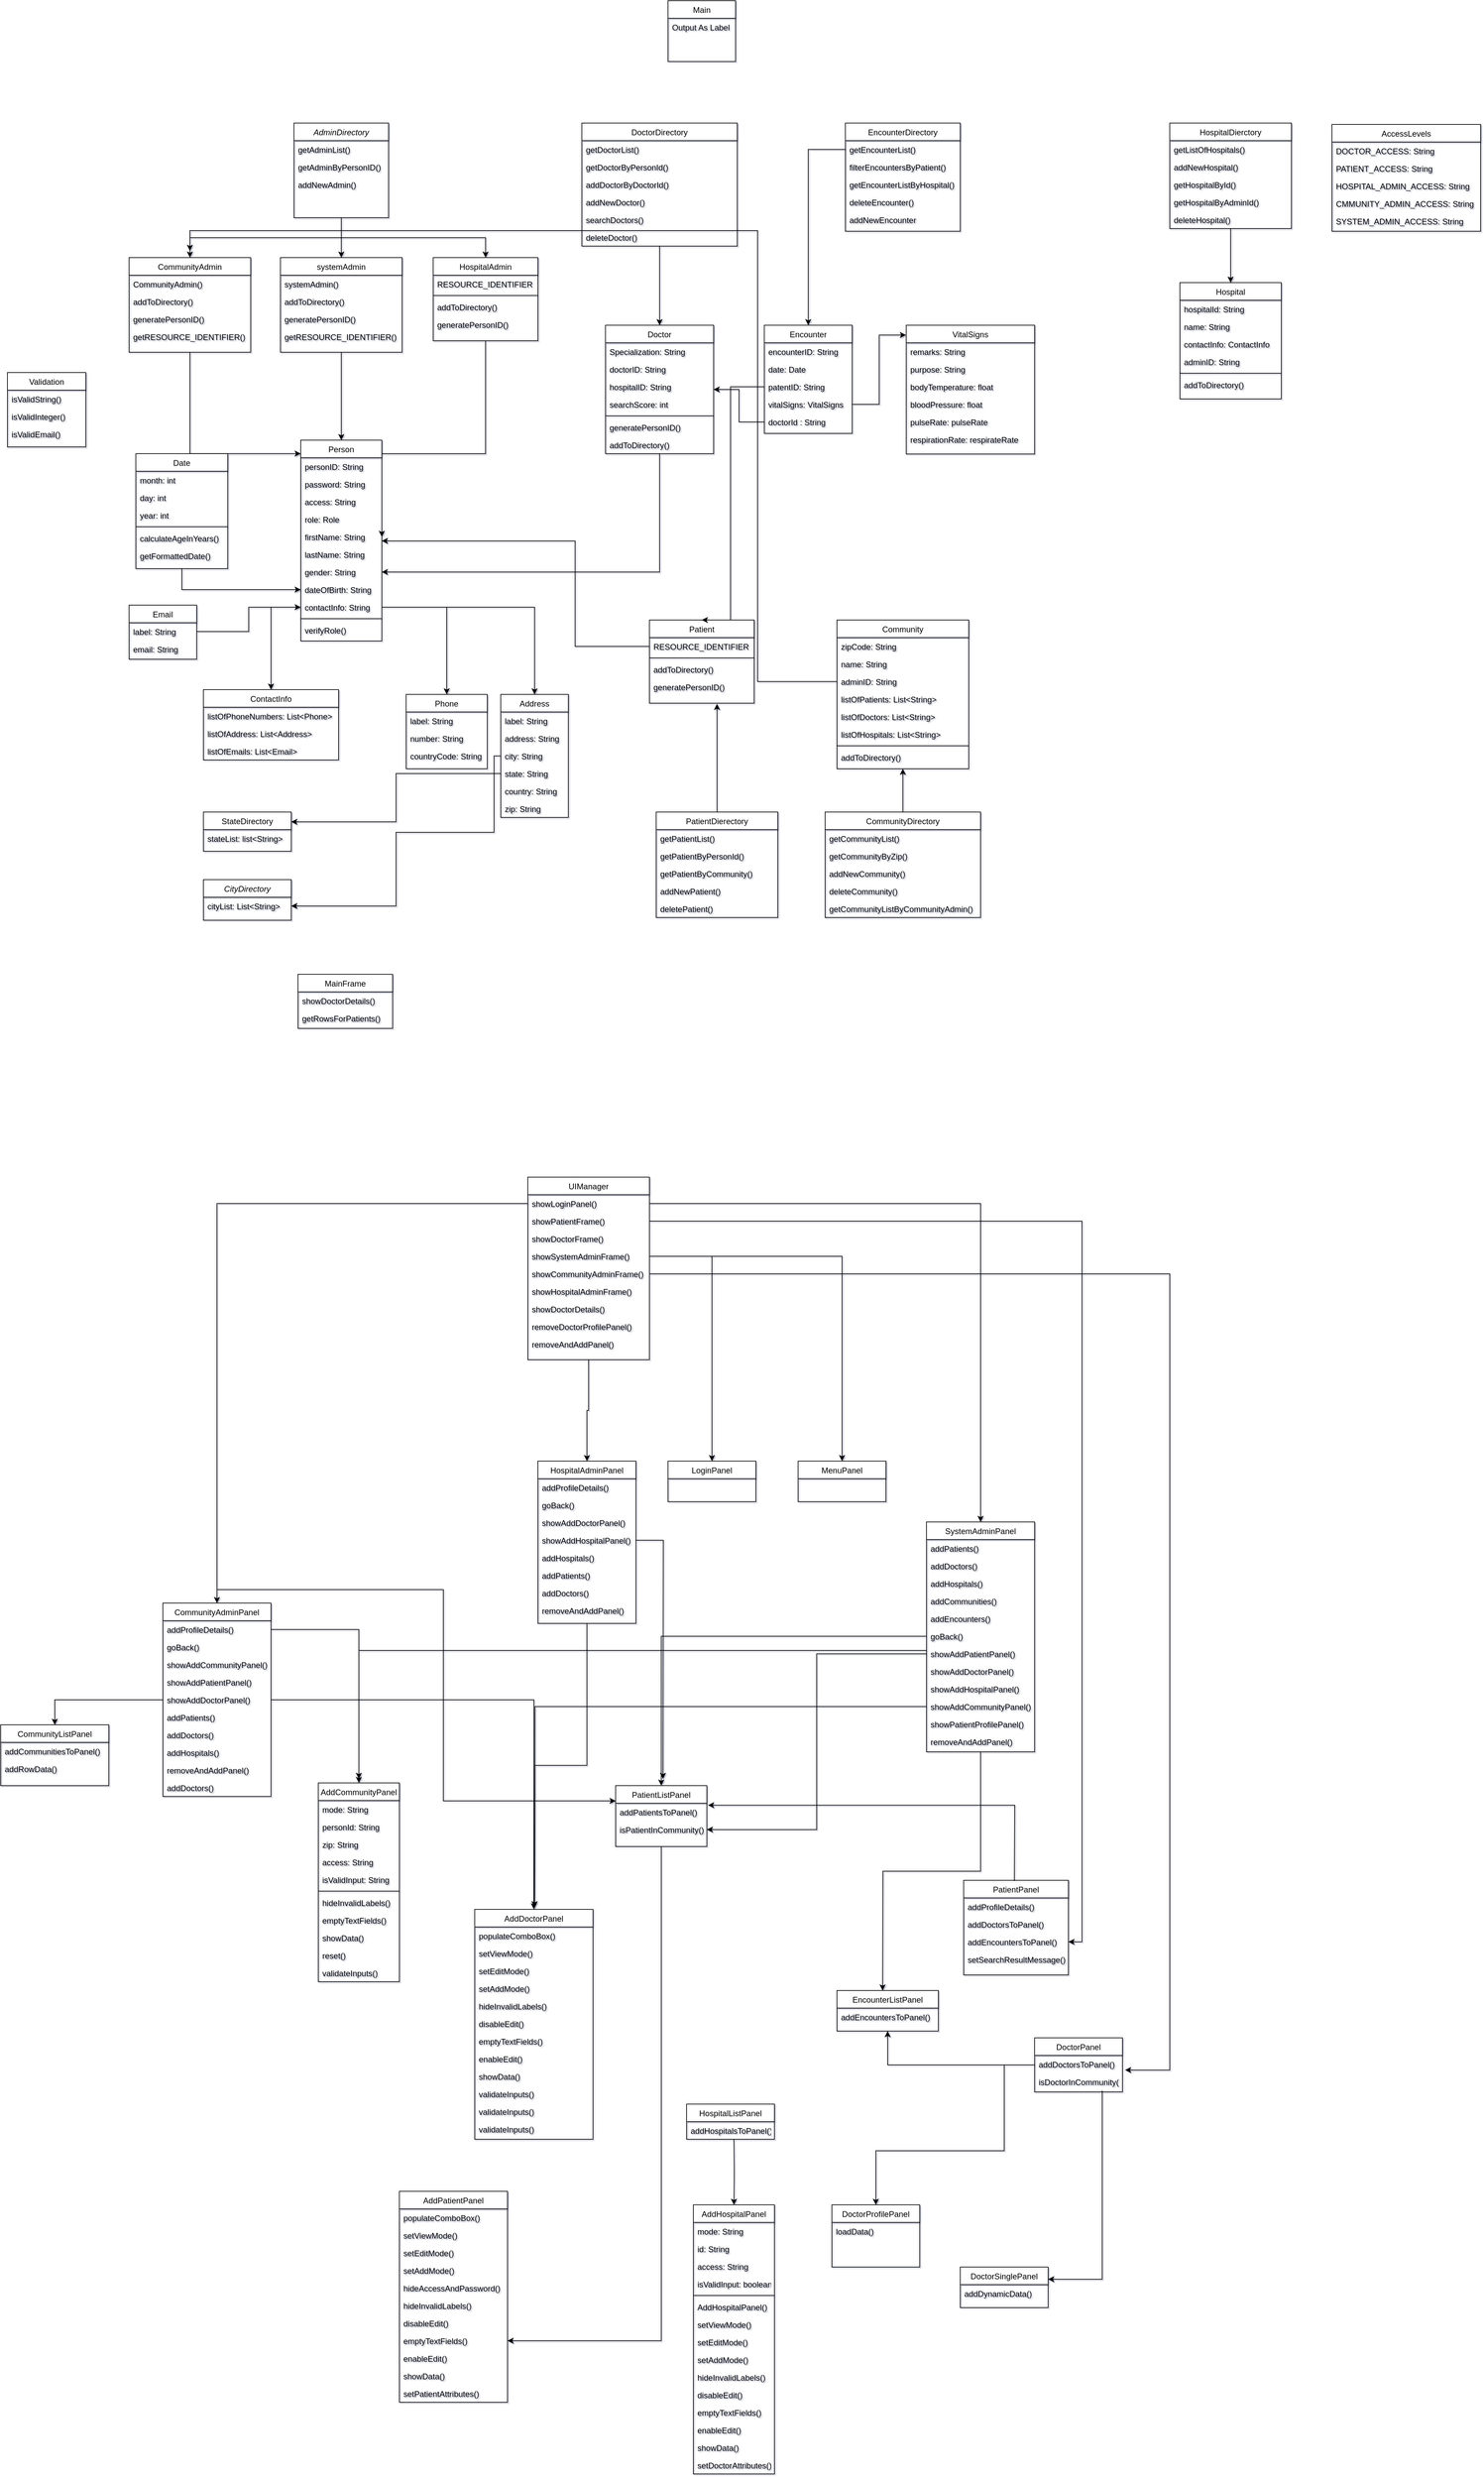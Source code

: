 <mxfile version="20.3.0" type="device"><diagram id="C5RBs43oDa-KdzZeNtuy" name="Page-1"><mxGraphModel dx="976" dy="716" grid="1" gridSize="10" guides="1" tooltips="1" connect="1" arrows="1" fold="1" page="1" pageScale="1" pageWidth="827" pageHeight="1169" background="none" math="0" shadow="1"><root><mxCell id="WIyWlLk6GJQsqaUBKTNV-0"/><mxCell id="WIyWlLk6GJQsqaUBKTNV-1" parent="WIyWlLk6GJQsqaUBKTNV-0"/><mxCell id="zkfFHV4jXpPFQw0GAbJ--0" value="CityDirectory" style="swimlane;fontStyle=2;align=center;verticalAlign=top;childLayout=stackLayout;horizontal=1;startSize=26;horizontalStack=0;resizeParent=1;resizeLast=0;collapsible=1;marginBottom=0;rounded=0;shadow=0;strokeWidth=1;" parent="WIyWlLk6GJQsqaUBKTNV-1" vertex="1"><mxGeometry x="680" y="1340" width="130" height="60" as="geometry"><mxRectangle x="230" y="140" width="160" height="26" as="alternateBounds"/></mxGeometry></mxCell><mxCell id="zkfFHV4jXpPFQw0GAbJ--5" value="cityList: List&lt;String&gt;" style="text;align=left;verticalAlign=top;spacingLeft=4;spacingRight=4;overflow=hidden;rotatable=0;points=[[0,0.5],[1,0.5]];portConstraint=eastwest;" parent="zkfFHV4jXpPFQw0GAbJ--0" vertex="1"><mxGeometry y="26" width="130" height="26" as="geometry"/></mxCell><mxCell id="P2xwVZqoD8aWT54BBq97-39" style="edgeStyle=orthogonalEdgeStyle;rounded=0;orthogonalLoop=1;jettySize=auto;html=1;entryX=0.5;entryY=1;entryDx=0;entryDy=0;" parent="WIyWlLk6GJQsqaUBKTNV-1" source="zkfFHV4jXpPFQw0GAbJ--6" target="zkfFHV4jXpPFQw0GAbJ--17" edge="1"><mxGeometry relative="1" as="geometry"/></mxCell><mxCell id="zkfFHV4jXpPFQw0GAbJ--6" value="CommunityDirectory" style="swimlane;fontStyle=0;align=center;verticalAlign=top;childLayout=stackLayout;horizontal=1;startSize=26;horizontalStack=0;resizeParent=1;resizeLast=0;collapsible=1;marginBottom=0;rounded=0;shadow=0;strokeWidth=1;" parent="WIyWlLk6GJQsqaUBKTNV-1" vertex="1"><mxGeometry x="1600" y="1240" width="230" height="156" as="geometry"><mxRectangle x="130" y="380" width="160" height="26" as="alternateBounds"/></mxGeometry></mxCell><mxCell id="zkfFHV4jXpPFQw0GAbJ--7" value="getCommunityList()" style="text;align=left;verticalAlign=top;spacingLeft=4;spacingRight=4;overflow=hidden;rotatable=0;points=[[0,0.5],[1,0.5]];portConstraint=eastwest;" parent="zkfFHV4jXpPFQw0GAbJ--6" vertex="1"><mxGeometry y="26" width="230" height="26" as="geometry"/></mxCell><mxCell id="zkfFHV4jXpPFQw0GAbJ--8" value="getCommunityByZip()" style="text;align=left;verticalAlign=top;spacingLeft=4;spacingRight=4;overflow=hidden;rotatable=0;points=[[0,0.5],[1,0.5]];portConstraint=eastwest;rounded=0;shadow=0;html=0;" parent="zkfFHV4jXpPFQw0GAbJ--6" vertex="1"><mxGeometry y="52" width="230" height="26" as="geometry"/></mxCell><mxCell id="zkfFHV4jXpPFQw0GAbJ--10" value="addNewCommunity()" style="text;align=left;verticalAlign=top;spacingLeft=4;spacingRight=4;overflow=hidden;rotatable=0;points=[[0,0.5],[1,0.5]];portConstraint=eastwest;fontStyle=0" parent="zkfFHV4jXpPFQw0GAbJ--6" vertex="1"><mxGeometry y="78" width="230" height="26" as="geometry"/></mxCell><mxCell id="zkfFHV4jXpPFQw0GAbJ--11" value="deleteCommunity()" style="text;align=left;verticalAlign=top;spacingLeft=4;spacingRight=4;overflow=hidden;rotatable=0;points=[[0,0.5],[1,0.5]];portConstraint=eastwest;" parent="zkfFHV4jXpPFQw0GAbJ--6" vertex="1"><mxGeometry y="104" width="230" height="26" as="geometry"/></mxCell><mxCell id="XF4PUBb9Qut7rqHEJ5XF-387" value="getCommunityListByCommunityAdmin()" style="text;align=left;verticalAlign=top;spacingLeft=4;spacingRight=4;overflow=hidden;rotatable=0;points=[[0,0.5],[1,0.5]];portConstraint=eastwest;" parent="zkfFHV4jXpPFQw0GAbJ--6" vertex="1"><mxGeometry y="130" width="230" height="26" as="geometry"/></mxCell><mxCell id="P2xwVZqoD8aWT54BBq97-37" style="edgeStyle=orthogonalEdgeStyle;rounded=0;orthogonalLoop=1;jettySize=auto;html=1;entryX=0.5;entryY=0;entryDx=0;entryDy=0;" parent="WIyWlLk6GJQsqaUBKTNV-1" source="zkfFHV4jXpPFQw0GAbJ--13" target="XF4PUBb9Qut7rqHEJ5XF-58" edge="1"><mxGeometry relative="1" as="geometry"/></mxCell><mxCell id="zkfFHV4jXpPFQw0GAbJ--13" value="HospitalDierctory" style="swimlane;fontStyle=0;align=center;verticalAlign=top;childLayout=stackLayout;horizontal=1;startSize=26;horizontalStack=0;resizeParent=1;resizeLast=0;collapsible=1;marginBottom=0;rounded=0;shadow=0;strokeWidth=1;" parent="WIyWlLk6GJQsqaUBKTNV-1" vertex="1"><mxGeometry x="2110" y="221" width="180" height="156" as="geometry"><mxRectangle x="340" y="380" width="170" height="26" as="alternateBounds"/></mxGeometry></mxCell><mxCell id="396qw-cGLe6BkrTJXGMV-3" value="getListOfHospitals()" style="text;align=left;verticalAlign=top;spacingLeft=4;spacingRight=4;overflow=hidden;rotatable=0;points=[[0,0.5],[1,0.5]];portConstraint=eastwest;" parent="zkfFHV4jXpPFQw0GAbJ--13" vertex="1"><mxGeometry y="26" width="180" height="26" as="geometry"/></mxCell><mxCell id="396qw-cGLe6BkrTJXGMV-4" value="addNewHospital()" style="text;align=left;verticalAlign=top;spacingLeft=4;spacingRight=4;overflow=hidden;rotatable=0;points=[[0,0.5],[1,0.5]];portConstraint=eastwest;" parent="zkfFHV4jXpPFQw0GAbJ--13" vertex="1"><mxGeometry y="52" width="180" height="26" as="geometry"/></mxCell><mxCell id="396qw-cGLe6BkrTJXGMV-5" value="getHospitalById()" style="text;align=left;verticalAlign=top;spacingLeft=4;spacingRight=4;overflow=hidden;rotatable=0;points=[[0,0.5],[1,0.5]];portConstraint=eastwest;" parent="zkfFHV4jXpPFQw0GAbJ--13" vertex="1"><mxGeometry y="78" width="180" height="26" as="geometry"/></mxCell><mxCell id="396qw-cGLe6BkrTJXGMV-6" value="getHospitalByAdminId()" style="text;align=left;verticalAlign=top;spacingLeft=4;spacingRight=4;overflow=hidden;rotatable=0;points=[[0,0.5],[1,0.5]];portConstraint=eastwest;" parent="zkfFHV4jXpPFQw0GAbJ--13" vertex="1"><mxGeometry y="104" width="180" height="26" as="geometry"/></mxCell><mxCell id="396qw-cGLe6BkrTJXGMV-7" value="deleteHospital()" style="text;align=left;verticalAlign=top;spacingLeft=4;spacingRight=4;overflow=hidden;rotatable=0;points=[[0,0.5],[1,0.5]];portConstraint=eastwest;" parent="zkfFHV4jXpPFQw0GAbJ--13" vertex="1"><mxGeometry y="130" width="180" height="26" as="geometry"/></mxCell><mxCell id="P2xwVZqoD8aWT54BBq97-38" style="edgeStyle=orthogonalEdgeStyle;rounded=0;orthogonalLoop=1;jettySize=auto;html=1;exitX=0;exitY=0.5;exitDx=0;exitDy=0;" parent="WIyWlLk6GJQsqaUBKTNV-1" source="zkfFHV4jXpPFQw0GAbJ--20" edge="1"><mxGeometry relative="1" as="geometry"><mxPoint x="660.0" y="410" as="targetPoint"/><Array as="points"><mxPoint x="1500" y="1047"/><mxPoint x="1500" y="380"/><mxPoint x="660" y="380"/></Array></mxGeometry></mxCell><mxCell id="zkfFHV4jXpPFQw0GAbJ--17" value="Community" style="swimlane;fontStyle=0;align=center;verticalAlign=top;childLayout=stackLayout;horizontal=1;startSize=26;horizontalStack=0;resizeParent=1;resizeLast=0;collapsible=1;marginBottom=0;rounded=0;shadow=0;strokeWidth=1;" parent="WIyWlLk6GJQsqaUBKTNV-1" vertex="1"><mxGeometry x="1617.5" y="956" width="195" height="220" as="geometry"><mxRectangle x="550" y="140" width="160" height="26" as="alternateBounds"/></mxGeometry></mxCell><mxCell id="zkfFHV4jXpPFQw0GAbJ--18" value="zipCode: String" style="text;align=left;verticalAlign=top;spacingLeft=4;spacingRight=4;overflow=hidden;rotatable=0;points=[[0,0.5],[1,0.5]];portConstraint=eastwest;" parent="zkfFHV4jXpPFQw0GAbJ--17" vertex="1"><mxGeometry y="26" width="195" height="26" as="geometry"/></mxCell><mxCell id="zkfFHV4jXpPFQw0GAbJ--19" value="name: String" style="text;align=left;verticalAlign=top;spacingLeft=4;spacingRight=4;overflow=hidden;rotatable=0;points=[[0,0.5],[1,0.5]];portConstraint=eastwest;rounded=0;shadow=0;html=0;" parent="zkfFHV4jXpPFQw0GAbJ--17" vertex="1"><mxGeometry y="52" width="195" height="26" as="geometry"/></mxCell><mxCell id="zkfFHV4jXpPFQw0GAbJ--20" value="adminID: String" style="text;align=left;verticalAlign=top;spacingLeft=4;spacingRight=4;overflow=hidden;rotatable=0;points=[[0,0.5],[1,0.5]];portConstraint=eastwest;rounded=0;shadow=0;html=0;" parent="zkfFHV4jXpPFQw0GAbJ--17" vertex="1"><mxGeometry y="78" width="195" height="26" as="geometry"/></mxCell><mxCell id="zkfFHV4jXpPFQw0GAbJ--21" value="listOfPatients: List&lt;String&gt;" style="text;align=left;verticalAlign=top;spacingLeft=4;spacingRight=4;overflow=hidden;rotatable=0;points=[[0,0.5],[1,0.5]];portConstraint=eastwest;rounded=0;shadow=0;html=0;" parent="zkfFHV4jXpPFQw0GAbJ--17" vertex="1"><mxGeometry y="104" width="195" height="26" as="geometry"/></mxCell><mxCell id="zkfFHV4jXpPFQw0GAbJ--22" value="listOfDoctors: List&lt;String&gt;" style="text;align=left;verticalAlign=top;spacingLeft=4;spacingRight=4;overflow=hidden;rotatable=0;points=[[0,0.5],[1,0.5]];portConstraint=eastwest;rounded=0;shadow=0;html=0;" parent="zkfFHV4jXpPFQw0GAbJ--17" vertex="1"><mxGeometry y="130" width="195" height="26" as="geometry"/></mxCell><mxCell id="XF4PUBb9Qut7rqHEJ5XF-349" value="listOfHospitals: List&lt;String&gt;" style="text;align=left;verticalAlign=top;spacingLeft=4;spacingRight=4;overflow=hidden;rotatable=0;points=[[0,0.5],[1,0.5]];portConstraint=eastwest;rounded=0;shadow=0;html=0;" parent="zkfFHV4jXpPFQw0GAbJ--17" vertex="1"><mxGeometry y="156" width="195" height="26" as="geometry"/></mxCell><mxCell id="zkfFHV4jXpPFQw0GAbJ--23" value="" style="line;html=1;strokeWidth=1;align=left;verticalAlign=middle;spacingTop=-1;spacingLeft=3;spacingRight=3;rotatable=0;labelPosition=right;points=[];portConstraint=eastwest;" parent="zkfFHV4jXpPFQw0GAbJ--17" vertex="1"><mxGeometry y="182" width="195" height="8" as="geometry"/></mxCell><mxCell id="XF4PUBb9Qut7rqHEJ5XF-360" value="addToDirectory()" style="text;align=left;verticalAlign=top;spacingLeft=4;spacingRight=4;overflow=hidden;rotatable=0;points=[[0,0.5],[1,0.5]];portConstraint=eastwest;" parent="zkfFHV4jXpPFQw0GAbJ--17" vertex="1"><mxGeometry y="190" width="195" height="26" as="geometry"/></mxCell><mxCell id="P2xwVZqoD8aWT54BBq97-3" style="edgeStyle=orthogonalEdgeStyle;rounded=0;orthogonalLoop=1;jettySize=auto;html=1;exitX=0.5;exitY=1;exitDx=0;exitDy=0;entryX=0.5;entryY=0;entryDx=0;entryDy=0;" parent="WIyWlLk6GJQsqaUBKTNV-1" source="XF4PUBb9Qut7rqHEJ5XF-0" target="XF4PUBb9Qut7rqHEJ5XF-31" edge="1"><mxGeometry relative="1" as="geometry"/></mxCell><mxCell id="P2xwVZqoD8aWT54BBq97-4" style="edgeStyle=orthogonalEdgeStyle;rounded=0;orthogonalLoop=1;jettySize=auto;html=1;exitX=0.5;exitY=1;exitDx=0;exitDy=0;" parent="WIyWlLk6GJQsqaUBKTNV-1" source="XF4PUBb9Qut7rqHEJ5XF-0" target="XF4PUBb9Qut7rqHEJ5XF-380" edge="1"><mxGeometry relative="1" as="geometry"/></mxCell><mxCell id="P2xwVZqoD8aWT54BBq97-6" style="edgeStyle=orthogonalEdgeStyle;rounded=0;orthogonalLoop=1;jettySize=auto;html=1;exitX=0.5;exitY=1;exitDx=0;exitDy=0;entryX=0.5;entryY=0;entryDx=0;entryDy=0;" parent="WIyWlLk6GJQsqaUBKTNV-1" source="XF4PUBb9Qut7rqHEJ5XF-0" target="XF4PUBb9Qut7rqHEJ5XF-67" edge="1"><mxGeometry relative="1" as="geometry"/></mxCell><mxCell id="XF4PUBb9Qut7rqHEJ5XF-0" value="AdminDirectory" style="swimlane;fontStyle=2;align=center;verticalAlign=top;childLayout=stackLayout;horizontal=1;startSize=26;horizontalStack=0;resizeParent=1;resizeLast=0;collapsible=1;marginBottom=0;rounded=0;shadow=0;strokeWidth=1;" parent="WIyWlLk6GJQsqaUBKTNV-1" vertex="1"><mxGeometry x="814" y="221" width="140" height="140" as="geometry"><mxRectangle x="230" y="140" width="160" height="26" as="alternateBounds"/></mxGeometry></mxCell><mxCell id="XF4PUBb9Qut7rqHEJ5XF-1" value="getAdminList()" style="text;align=left;verticalAlign=top;spacingLeft=4;spacingRight=4;overflow=hidden;rotatable=0;points=[[0,0.5],[1,0.5]];portConstraint=eastwest;" parent="XF4PUBb9Qut7rqHEJ5XF-0" vertex="1"><mxGeometry y="26" width="140" height="26" as="geometry"/></mxCell><mxCell id="XF4PUBb9Qut7rqHEJ5XF-5" value="getAdminByPersonID()" style="text;align=left;verticalAlign=top;spacingLeft=4;spacingRight=4;overflow=hidden;rotatable=0;points=[[0,0.5],[1,0.5]];portConstraint=eastwest;" parent="XF4PUBb9Qut7rqHEJ5XF-0" vertex="1"><mxGeometry y="52" width="140" height="26" as="geometry"/></mxCell><mxCell id="XF4PUBb9Qut7rqHEJ5XF-386" value="addNewAdmin()" style="text;align=left;verticalAlign=top;spacingLeft=4;spacingRight=4;overflow=hidden;rotatable=0;points=[[0,0.5],[1,0.5]];portConstraint=eastwest;" parent="XF4PUBb9Qut7rqHEJ5XF-0" vertex="1"><mxGeometry y="78" width="140" height="26" as="geometry"/></mxCell><mxCell id="XF4PUBb9Qut7rqHEJ5XF-12" value="EncounterDirectory" style="swimlane;fontStyle=0;align=center;verticalAlign=top;childLayout=stackLayout;horizontal=1;startSize=26;horizontalStack=0;resizeParent=1;resizeLast=0;collapsible=1;marginBottom=0;rounded=0;shadow=0;strokeWidth=1;" parent="WIyWlLk6GJQsqaUBKTNV-1" vertex="1"><mxGeometry x="1630" y="221" width="170" height="160" as="geometry"><mxRectangle x="130" y="380" width="160" height="26" as="alternateBounds"/></mxGeometry></mxCell><mxCell id="XF4PUBb9Qut7rqHEJ5XF-13" value="getEncounterList()" style="text;align=left;verticalAlign=top;spacingLeft=4;spacingRight=4;overflow=hidden;rotatable=0;points=[[0,0.5],[1,0.5]];portConstraint=eastwest;" parent="XF4PUBb9Qut7rqHEJ5XF-12" vertex="1"><mxGeometry y="26" width="170" height="26" as="geometry"/></mxCell><mxCell id="XF4PUBb9Qut7rqHEJ5XF-14" value="filterEncountersByPatient()" style="text;align=left;verticalAlign=top;spacingLeft=4;spacingRight=4;overflow=hidden;rotatable=0;points=[[0,0.5],[1,0.5]];portConstraint=eastwest;rounded=0;shadow=0;html=0;" parent="XF4PUBb9Qut7rqHEJ5XF-12" vertex="1"><mxGeometry y="52" width="170" height="26" as="geometry"/></mxCell><mxCell id="XF4PUBb9Qut7rqHEJ5XF-17" value="getEncounterListByHospital()" style="text;align=left;verticalAlign=top;spacingLeft=4;spacingRight=4;overflow=hidden;rotatable=0;points=[[0,0.5],[1,0.5]];portConstraint=eastwest;" parent="XF4PUBb9Qut7rqHEJ5XF-12" vertex="1"><mxGeometry y="78" width="170" height="26" as="geometry"/></mxCell><mxCell id="396qw-cGLe6BkrTJXGMV-0" value="deleteEncounter()" style="text;align=left;verticalAlign=top;spacingLeft=4;spacingRight=4;overflow=hidden;rotatable=0;points=[[0,0.5],[1,0.5]];portConstraint=eastwest;" parent="XF4PUBb9Qut7rqHEJ5XF-12" vertex="1"><mxGeometry y="104" width="170" height="26" as="geometry"/></mxCell><mxCell id="396qw-cGLe6BkrTJXGMV-1" value="addNewEncounter" style="text;align=left;verticalAlign=top;spacingLeft=4;spacingRight=4;overflow=hidden;rotatable=0;points=[[0,0.5],[1,0.5]];portConstraint=eastwest;" parent="XF4PUBb9Qut7rqHEJ5XF-12" vertex="1"><mxGeometry y="130" width="170" height="26" as="geometry"/></mxCell><mxCell id="XF4PUBb9Qut7rqHEJ5XF-25" value="StateDirectory" style="swimlane;fontStyle=0;align=center;verticalAlign=top;childLayout=stackLayout;horizontal=1;startSize=26;horizontalStack=0;resizeParent=1;resizeLast=0;collapsible=1;marginBottom=0;rounded=0;shadow=0;strokeWidth=1;" parent="WIyWlLk6GJQsqaUBKTNV-1" vertex="1"><mxGeometry x="680" y="1240" width="130" height="58" as="geometry"><mxRectangle x="130" y="380" width="160" height="26" as="alternateBounds"/></mxGeometry></mxCell><mxCell id="XF4PUBb9Qut7rqHEJ5XF-26" value="stateList: list&lt;String&gt;" style="text;align=left;verticalAlign=top;spacingLeft=4;spacingRight=4;overflow=hidden;rotatable=0;points=[[0,0.5],[1,0.5]];portConstraint=eastwest;" parent="XF4PUBb9Qut7rqHEJ5XF-25" vertex="1"><mxGeometry y="26" width="130" height="26" as="geometry"/></mxCell><mxCell id="P2xwVZqoD8aWT54BBq97-7" style="edgeStyle=orthogonalEdgeStyle;rounded=0;orthogonalLoop=1;jettySize=auto;html=1;exitX=0.5;exitY=1;exitDx=0;exitDy=0;entryX=0;entryY=0.067;entryDx=0;entryDy=0;entryPerimeter=0;" parent="WIyWlLk6GJQsqaUBKTNV-1" source="XF4PUBb9Qut7rqHEJ5XF-31" target="XF4PUBb9Qut7rqHEJ5XF-85" edge="1"><mxGeometry relative="1" as="geometry"/></mxCell><mxCell id="XF4PUBb9Qut7rqHEJ5XF-31" value="CommunityAdmin" style="swimlane;fontStyle=0;align=center;verticalAlign=top;childLayout=stackLayout;horizontal=1;startSize=26;horizontalStack=0;resizeParent=1;resizeLast=0;collapsible=1;marginBottom=0;rounded=0;shadow=0;strokeWidth=1;" parent="WIyWlLk6GJQsqaUBKTNV-1" vertex="1"><mxGeometry x="570" y="420" width="180" height="140" as="geometry"><mxRectangle x="550" y="140" width="160" height="26" as="alternateBounds"/></mxGeometry></mxCell><mxCell id="XF4PUBb9Qut7rqHEJ5XF-355" value="CommunityAdmin()" style="text;align=left;verticalAlign=top;spacingLeft=4;spacingRight=4;overflow=hidden;rotatable=0;points=[[0,0.5],[1,0.5]];portConstraint=eastwest;" parent="XF4PUBb9Qut7rqHEJ5XF-31" vertex="1"><mxGeometry y="26" width="180" height="26" as="geometry"/></mxCell><mxCell id="XF4PUBb9Qut7rqHEJ5XF-358" value="addToDirectory()" style="text;align=left;verticalAlign=top;spacingLeft=4;spacingRight=4;overflow=hidden;rotatable=0;points=[[0,0.5],[1,0.5]];portConstraint=eastwest;" parent="XF4PUBb9Qut7rqHEJ5XF-31" vertex="1"><mxGeometry y="52" width="180" height="26" as="geometry"/></mxCell><mxCell id="XF4PUBb9Qut7rqHEJ5XF-357" value="generatePersonID()" style="text;align=left;verticalAlign=top;spacingLeft=4;spacingRight=4;overflow=hidden;rotatable=0;points=[[0,0.5],[1,0.5]];portConstraint=eastwest;" parent="XF4PUBb9Qut7rqHEJ5XF-31" vertex="1"><mxGeometry y="78" width="180" height="26" as="geometry"/></mxCell><mxCell id="XF4PUBb9Qut7rqHEJ5XF-356" value="getRESOURCE_IDENTIFIER()" style="text;align=left;verticalAlign=top;spacingLeft=4;spacingRight=4;overflow=hidden;rotatable=0;points=[[0,0.5],[1,0.5]];portConstraint=eastwest;" parent="XF4PUBb9Qut7rqHEJ5XF-31" vertex="1"><mxGeometry y="104" width="180" height="26" as="geometry"/></mxCell><mxCell id="P2xwVZqoD8aWT54BBq97-11" style="edgeStyle=orthogonalEdgeStyle;rounded=0;orthogonalLoop=1;jettySize=auto;html=1;entryX=1;entryY=0.5;entryDx=0;entryDy=0;" parent="WIyWlLk6GJQsqaUBKTNV-1" source="XF4PUBb9Qut7rqHEJ5XF-40" target="XF4PUBb9Qut7rqHEJ5XF-377" edge="1"><mxGeometry relative="1" as="geometry"/></mxCell><mxCell id="XF4PUBb9Qut7rqHEJ5XF-40" value="Doctor" style="swimlane;fontStyle=0;align=center;verticalAlign=top;childLayout=stackLayout;horizontal=1;startSize=26;horizontalStack=0;resizeParent=1;resizeLast=0;collapsible=1;marginBottom=0;rounded=0;shadow=0;strokeWidth=1;" parent="WIyWlLk6GJQsqaUBKTNV-1" vertex="1"><mxGeometry x="1275" y="520" width="160" height="190" as="geometry"><mxRectangle x="550" y="140" width="160" height="26" as="alternateBounds"/></mxGeometry></mxCell><mxCell id="XF4PUBb9Qut7rqHEJ5XF-41" value="Specialization: String" style="text;align=left;verticalAlign=top;spacingLeft=4;spacingRight=4;overflow=hidden;rotatable=0;points=[[0,0.5],[1,0.5]];portConstraint=eastwest;" parent="XF4PUBb9Qut7rqHEJ5XF-40" vertex="1"><mxGeometry y="26" width="160" height="26" as="geometry"/></mxCell><mxCell id="XF4PUBb9Qut7rqHEJ5XF-42" value="doctorID: String" style="text;align=left;verticalAlign=top;spacingLeft=4;spacingRight=4;overflow=hidden;rotatable=0;points=[[0,0.5],[1,0.5]];portConstraint=eastwest;rounded=0;shadow=0;html=0;" parent="XF4PUBb9Qut7rqHEJ5XF-40" vertex="1"><mxGeometry y="52" width="160" height="26" as="geometry"/></mxCell><mxCell id="XF4PUBb9Qut7rqHEJ5XF-43" value="hospitalID: String" style="text;align=left;verticalAlign=top;spacingLeft=4;spacingRight=4;overflow=hidden;rotatable=0;points=[[0,0.5],[1,0.5]];portConstraint=eastwest;rounded=0;shadow=0;html=0;" parent="XF4PUBb9Qut7rqHEJ5XF-40" vertex="1"><mxGeometry y="78" width="160" height="26" as="geometry"/></mxCell><mxCell id="XF4PUBb9Qut7rqHEJ5XF-44" value="searchScore: int" style="text;align=left;verticalAlign=top;spacingLeft=4;spacingRight=4;overflow=hidden;rotatable=0;points=[[0,0.5],[1,0.5]];portConstraint=eastwest;rounded=0;shadow=0;html=0;" parent="XF4PUBb9Qut7rqHEJ5XF-40" vertex="1"><mxGeometry y="104" width="160" height="26" as="geometry"/></mxCell><mxCell id="XF4PUBb9Qut7rqHEJ5XF-46" value="" style="line;html=1;strokeWidth=1;align=left;verticalAlign=middle;spacingTop=-1;spacingLeft=3;spacingRight=3;rotatable=0;labelPosition=right;points=[];portConstraint=eastwest;" parent="XF4PUBb9Qut7rqHEJ5XF-40" vertex="1"><mxGeometry y="130" width="160" height="8" as="geometry"/></mxCell><mxCell id="XF4PUBb9Qut7rqHEJ5XF-47" value="generatePersonID()" style="text;align=left;verticalAlign=top;spacingLeft=4;spacingRight=4;overflow=hidden;rotatable=0;points=[[0,0.5],[1,0.5]];portConstraint=eastwest;" parent="XF4PUBb9Qut7rqHEJ5XF-40" vertex="1"><mxGeometry y="138" width="160" height="26" as="geometry"/></mxCell><mxCell id="XF4PUBb9Qut7rqHEJ5XF-48" value="addToDirectory()" style="text;align=left;verticalAlign=top;spacingLeft=4;spacingRight=4;overflow=hidden;rotatable=0;points=[[0,0.5],[1,0.5]];portConstraint=eastwest;" parent="XF4PUBb9Qut7rqHEJ5XF-40" vertex="1"><mxGeometry y="164" width="160" height="26" as="geometry"/></mxCell><mxCell id="XF4PUBb9Qut7rqHEJ5XF-49" value="Encounter" style="swimlane;fontStyle=0;align=center;verticalAlign=top;childLayout=stackLayout;horizontal=1;startSize=26;horizontalStack=0;resizeParent=1;resizeLast=0;collapsible=1;marginBottom=0;rounded=0;shadow=0;strokeWidth=1;" parent="WIyWlLk6GJQsqaUBKTNV-1" vertex="1"><mxGeometry x="1510" y="520" width="130" height="160" as="geometry"><mxRectangle x="550" y="140" width="160" height="26" as="alternateBounds"/></mxGeometry></mxCell><mxCell id="XF4PUBb9Qut7rqHEJ5XF-50" value="encounterID: String" style="text;align=left;verticalAlign=top;spacingLeft=4;spacingRight=4;overflow=hidden;rotatable=0;points=[[0,0.5],[1,0.5]];portConstraint=eastwest;" parent="XF4PUBb9Qut7rqHEJ5XF-49" vertex="1"><mxGeometry y="26" width="130" height="26" as="geometry"/></mxCell><mxCell id="XF4PUBb9Qut7rqHEJ5XF-51" value="date: Date" style="text;align=left;verticalAlign=top;spacingLeft=4;spacingRight=4;overflow=hidden;rotatable=0;points=[[0,0.5],[1,0.5]];portConstraint=eastwest;rounded=0;shadow=0;html=0;" parent="XF4PUBb9Qut7rqHEJ5XF-49" vertex="1"><mxGeometry y="52" width="130" height="26" as="geometry"/></mxCell><mxCell id="XF4PUBb9Qut7rqHEJ5XF-52" value="patentID: String" style="text;align=left;verticalAlign=top;spacingLeft=4;spacingRight=4;overflow=hidden;rotatable=0;points=[[0,0.5],[1,0.5]];portConstraint=eastwest;rounded=0;shadow=0;html=0;" parent="XF4PUBb9Qut7rqHEJ5XF-49" vertex="1"><mxGeometry y="78" width="130" height="26" as="geometry"/></mxCell><mxCell id="XF4PUBb9Qut7rqHEJ5XF-53" value="vitalSigns: VitalSigns" style="text;align=left;verticalAlign=top;spacingLeft=4;spacingRight=4;overflow=hidden;rotatable=0;points=[[0,0.5],[1,0.5]];portConstraint=eastwest;rounded=0;shadow=0;html=0;" parent="XF4PUBb9Qut7rqHEJ5XF-49" vertex="1"><mxGeometry y="104" width="130" height="26" as="geometry"/></mxCell><mxCell id="P2xwVZqoD8aWT54BBq97-32" value="doctorId : String" style="text;align=left;verticalAlign=top;spacingLeft=4;spacingRight=4;overflow=hidden;rotatable=0;points=[[0,0.5],[1,0.5]];portConstraint=eastwest;rounded=0;shadow=0;html=0;" parent="XF4PUBb9Qut7rqHEJ5XF-49" vertex="1"><mxGeometry y="130" width="130" height="26" as="geometry"/></mxCell><mxCell id="XF4PUBb9Qut7rqHEJ5XF-58" value="Hospital" style="swimlane;fontStyle=0;align=center;verticalAlign=top;childLayout=stackLayout;horizontal=1;startSize=26;horizontalStack=0;resizeParent=1;resizeLast=0;collapsible=1;marginBottom=0;rounded=0;shadow=0;strokeWidth=1;" parent="WIyWlLk6GJQsqaUBKTNV-1" vertex="1"><mxGeometry x="2125" y="457" width="150" height="172" as="geometry"><mxRectangle x="550" y="140" width="160" height="26" as="alternateBounds"/></mxGeometry></mxCell><mxCell id="XF4PUBb9Qut7rqHEJ5XF-59" value="hospitalId: String" style="text;align=left;verticalAlign=top;spacingLeft=4;spacingRight=4;overflow=hidden;rotatable=0;points=[[0,0.5],[1,0.5]];portConstraint=eastwest;" parent="XF4PUBb9Qut7rqHEJ5XF-58" vertex="1"><mxGeometry y="26" width="150" height="26" as="geometry"/></mxCell><mxCell id="XF4PUBb9Qut7rqHEJ5XF-60" value="name: String" style="text;align=left;verticalAlign=top;spacingLeft=4;spacingRight=4;overflow=hidden;rotatable=0;points=[[0,0.5],[1,0.5]];portConstraint=eastwest;rounded=0;shadow=0;html=0;" parent="XF4PUBb9Qut7rqHEJ5XF-58" vertex="1"><mxGeometry y="52" width="150" height="26" as="geometry"/></mxCell><mxCell id="XF4PUBb9Qut7rqHEJ5XF-61" value="contactInfo: ContactInfo" style="text;align=left;verticalAlign=top;spacingLeft=4;spacingRight=4;overflow=hidden;rotatable=0;points=[[0,0.5],[1,0.5]];portConstraint=eastwest;rounded=0;shadow=0;html=0;" parent="XF4PUBb9Qut7rqHEJ5XF-58" vertex="1"><mxGeometry y="78" width="150" height="26" as="geometry"/></mxCell><mxCell id="XF4PUBb9Qut7rqHEJ5XF-62" value="adminID: String" style="text;align=left;verticalAlign=top;spacingLeft=4;spacingRight=4;overflow=hidden;rotatable=0;points=[[0,0.5],[1,0.5]];portConstraint=eastwest;rounded=0;shadow=0;html=0;" parent="XF4PUBb9Qut7rqHEJ5XF-58" vertex="1"><mxGeometry y="104" width="150" height="26" as="geometry"/></mxCell><mxCell id="XF4PUBb9Qut7rqHEJ5XF-64" value="" style="line;html=1;strokeWidth=1;align=left;verticalAlign=middle;spacingTop=-1;spacingLeft=3;spacingRight=3;rotatable=0;labelPosition=right;points=[];portConstraint=eastwest;" parent="XF4PUBb9Qut7rqHEJ5XF-58" vertex="1"><mxGeometry y="130" width="150" height="8" as="geometry"/></mxCell><mxCell id="XF4PUBb9Qut7rqHEJ5XF-65" value="addToDirectory()" style="text;align=left;verticalAlign=top;spacingLeft=4;spacingRight=4;overflow=hidden;rotatable=0;points=[[0,0.5],[1,0.5]];portConstraint=eastwest;" parent="XF4PUBb9Qut7rqHEJ5XF-58" vertex="1"><mxGeometry y="138" width="150" height="26" as="geometry"/></mxCell><mxCell id="P2xwVZqoD8aWT54BBq97-8" style="edgeStyle=orthogonalEdgeStyle;rounded=0;orthogonalLoop=1;jettySize=auto;html=1;exitX=0.5;exitY=1;exitDx=0;exitDy=0;entryX=1;entryY=0.5;entryDx=0;entryDy=0;" parent="WIyWlLk6GJQsqaUBKTNV-1" source="XF4PUBb9Qut7rqHEJ5XF-67" target="XF4PUBb9Qut7rqHEJ5XF-90" edge="1"><mxGeometry relative="1" as="geometry"><Array as="points"><mxPoint x="1098" y="710"/><mxPoint x="944" y="710"/></Array></mxGeometry></mxCell><mxCell id="XF4PUBb9Qut7rqHEJ5XF-67" value="HospitalAdmin" style="swimlane;fontStyle=0;align=center;verticalAlign=top;childLayout=stackLayout;horizontal=1;startSize=26;horizontalStack=0;resizeParent=1;resizeLast=0;collapsible=1;marginBottom=0;rounded=0;shadow=0;strokeWidth=1;" parent="WIyWlLk6GJQsqaUBKTNV-1" vertex="1"><mxGeometry x="1020" y="420" width="155" height="123" as="geometry"><mxRectangle x="550" y="140" width="160" height="26" as="alternateBounds"/></mxGeometry></mxCell><mxCell id="XF4PUBb9Qut7rqHEJ5XF-69" value="RESOURCE_IDENTIFIER" style="text;align=left;verticalAlign=top;spacingLeft=4;spacingRight=4;overflow=hidden;rotatable=0;points=[[0,0.5],[1,0.5]];portConstraint=eastwest;rounded=0;shadow=0;html=0;" parent="XF4PUBb9Qut7rqHEJ5XF-67" vertex="1"><mxGeometry y="26" width="155" height="26" as="geometry"/></mxCell><mxCell id="XF4PUBb9Qut7rqHEJ5XF-73" value="" style="line;html=1;strokeWidth=1;align=left;verticalAlign=middle;spacingTop=-1;spacingLeft=3;spacingRight=3;rotatable=0;labelPosition=right;points=[];portConstraint=eastwest;" parent="XF4PUBb9Qut7rqHEJ5XF-67" vertex="1"><mxGeometry y="52" width="155" height="8" as="geometry"/></mxCell><mxCell id="XF4PUBb9Qut7rqHEJ5XF-369" value="addToDirectory()" style="text;align=left;verticalAlign=top;spacingLeft=4;spacingRight=4;overflow=hidden;rotatable=0;points=[[0,0.5],[1,0.5]];portConstraint=eastwest;" parent="XF4PUBb9Qut7rqHEJ5XF-67" vertex="1"><mxGeometry y="60" width="155" height="26" as="geometry"/></mxCell><mxCell id="XF4PUBb9Qut7rqHEJ5XF-370" value="generatePersonID()" style="text;align=left;verticalAlign=top;spacingLeft=4;spacingRight=4;overflow=hidden;rotatable=0;points=[[0,0.5],[1,0.5]];portConstraint=eastwest;" parent="XF4PUBb9Qut7rqHEJ5XF-67" vertex="1"><mxGeometry y="86" width="155" height="26" as="geometry"/></mxCell><mxCell id="P2xwVZqoD8aWT54BBq97-16" style="edgeStyle=orthogonalEdgeStyle;rounded=0;orthogonalLoop=1;jettySize=auto;html=1;exitX=0;exitY=0.5;exitDx=0;exitDy=0;entryX=0.5;entryY=0;entryDx=0;entryDy=0;" parent="WIyWlLk6GJQsqaUBKTNV-1" source="XF4PUBb9Qut7rqHEJ5XF-379" target="XF4PUBb9Qut7rqHEJ5XF-139" edge="1"><mxGeometry relative="1" as="geometry"/></mxCell><mxCell id="XF4PUBb9Qut7rqHEJ5XF-85" value="Person" style="swimlane;fontStyle=0;align=center;verticalAlign=top;childLayout=stackLayout;horizontal=1;startSize=26;horizontalStack=0;resizeParent=1;resizeLast=0;collapsible=1;marginBottom=0;rounded=0;shadow=0;strokeWidth=1;" parent="WIyWlLk6GJQsqaUBKTNV-1" vertex="1"><mxGeometry x="824" y="690" width="120" height="297" as="geometry"><mxRectangle x="550" y="140" width="160" height="26" as="alternateBounds"/></mxGeometry></mxCell><mxCell id="XF4PUBb9Qut7rqHEJ5XF-86" value="personID: String" style="text;align=left;verticalAlign=top;spacingLeft=4;spacingRight=4;overflow=hidden;rotatable=0;points=[[0,0.5],[1,0.5]];portConstraint=eastwest;" parent="XF4PUBb9Qut7rqHEJ5XF-85" vertex="1"><mxGeometry y="26" width="120" height="26" as="geometry"/></mxCell><mxCell id="XF4PUBb9Qut7rqHEJ5XF-87" value="password: String" style="text;align=left;verticalAlign=top;spacingLeft=4;spacingRight=4;overflow=hidden;rotatable=0;points=[[0,0.5],[1,0.5]];portConstraint=eastwest;rounded=0;shadow=0;html=0;" parent="XF4PUBb9Qut7rqHEJ5XF-85" vertex="1"><mxGeometry y="52" width="120" height="26" as="geometry"/></mxCell><mxCell id="XF4PUBb9Qut7rqHEJ5XF-88" value="access: String" style="text;align=left;verticalAlign=top;spacingLeft=4;spacingRight=4;overflow=hidden;rotatable=0;points=[[0,0.5],[1,0.5]];portConstraint=eastwest;rounded=0;shadow=0;html=0;" parent="XF4PUBb9Qut7rqHEJ5XF-85" vertex="1"><mxGeometry y="78" width="120" height="26" as="geometry"/></mxCell><mxCell id="XF4PUBb9Qut7rqHEJ5XF-89" value="role: Role" style="text;align=left;verticalAlign=top;spacingLeft=4;spacingRight=4;overflow=hidden;rotatable=0;points=[[0,0.5],[1,0.5]];portConstraint=eastwest;rounded=0;shadow=0;html=0;" parent="XF4PUBb9Qut7rqHEJ5XF-85" vertex="1"><mxGeometry y="104" width="120" height="26" as="geometry"/></mxCell><mxCell id="XF4PUBb9Qut7rqHEJ5XF-90" value="firstName: String" style="text;align=left;verticalAlign=top;spacingLeft=4;spacingRight=4;overflow=hidden;rotatable=0;points=[[0,0.5],[1,0.5]];portConstraint=eastwest;rounded=0;shadow=0;html=0;" parent="XF4PUBb9Qut7rqHEJ5XF-85" vertex="1"><mxGeometry y="130" width="120" height="26" as="geometry"/></mxCell><mxCell id="XF4PUBb9Qut7rqHEJ5XF-376" value="lastName: String" style="text;align=left;verticalAlign=top;spacingLeft=4;spacingRight=4;overflow=hidden;rotatable=0;points=[[0,0.5],[1,0.5]];portConstraint=eastwest;rounded=0;shadow=0;html=0;" parent="XF4PUBb9Qut7rqHEJ5XF-85" vertex="1"><mxGeometry y="156" width="120" height="26" as="geometry"/></mxCell><mxCell id="XF4PUBb9Qut7rqHEJ5XF-377" value="gender: String" style="text;align=left;verticalAlign=top;spacingLeft=4;spacingRight=4;overflow=hidden;rotatable=0;points=[[0,0.5],[1,0.5]];portConstraint=eastwest;rounded=0;shadow=0;html=0;" parent="XF4PUBb9Qut7rqHEJ5XF-85" vertex="1"><mxGeometry y="182" width="120" height="26" as="geometry"/></mxCell><mxCell id="XF4PUBb9Qut7rqHEJ5XF-378" value="dateOfBirth: String" style="text;align=left;verticalAlign=top;spacingLeft=4;spacingRight=4;overflow=hidden;rotatable=0;points=[[0,0.5],[1,0.5]];portConstraint=eastwest;rounded=0;shadow=0;html=0;" parent="XF4PUBb9Qut7rqHEJ5XF-85" vertex="1"><mxGeometry y="208" width="120" height="26" as="geometry"/></mxCell><mxCell id="XF4PUBb9Qut7rqHEJ5XF-379" value="contactInfo: String" style="text;align=left;verticalAlign=top;spacingLeft=4;spacingRight=4;overflow=hidden;rotatable=0;points=[[0,0.5],[1,0.5]];portConstraint=eastwest;rounded=0;shadow=0;html=0;" parent="XF4PUBb9Qut7rqHEJ5XF-85" vertex="1"><mxGeometry y="234" width="120" height="26" as="geometry"/></mxCell><mxCell id="XF4PUBb9Qut7rqHEJ5XF-91" value="" style="line;html=1;strokeWidth=1;align=left;verticalAlign=middle;spacingTop=-1;spacingLeft=3;spacingRight=3;rotatable=0;labelPosition=right;points=[];portConstraint=eastwest;" parent="XF4PUBb9Qut7rqHEJ5XF-85" vertex="1"><mxGeometry y="260" width="120" height="8" as="geometry"/></mxCell><mxCell id="XF4PUBb9Qut7rqHEJ5XF-92" value="verifyRole()" style="text;align=left;verticalAlign=top;spacingLeft=4;spacingRight=4;overflow=hidden;rotatable=0;points=[[0,0.5],[1,0.5]];portConstraint=eastwest;" parent="XF4PUBb9Qut7rqHEJ5XF-85" vertex="1"><mxGeometry y="268" width="120" height="26" as="geometry"/></mxCell><mxCell id="XF4PUBb9Qut7rqHEJ5XF-103" value="VitalSigns" style="swimlane;fontStyle=0;align=center;verticalAlign=top;childLayout=stackLayout;horizontal=1;startSize=26;horizontalStack=0;resizeParent=1;resizeLast=0;collapsible=1;marginBottom=0;rounded=0;shadow=0;strokeWidth=1;" parent="WIyWlLk6GJQsqaUBKTNV-1" vertex="1"><mxGeometry x="1720" y="520" width="190" height="190.5" as="geometry"><mxRectangle x="550" y="140" width="160" height="26" as="alternateBounds"/></mxGeometry></mxCell><mxCell id="XF4PUBb9Qut7rqHEJ5XF-104" value="remarks: String" style="text;align=left;verticalAlign=top;spacingLeft=4;spacingRight=4;overflow=hidden;rotatable=0;points=[[0,0.5],[1,0.5]];portConstraint=eastwest;" parent="XF4PUBb9Qut7rqHEJ5XF-103" vertex="1"><mxGeometry y="26" width="190" height="26" as="geometry"/></mxCell><mxCell id="XF4PUBb9Qut7rqHEJ5XF-105" value="purpose: String" style="text;align=left;verticalAlign=top;spacingLeft=4;spacingRight=4;overflow=hidden;rotatable=0;points=[[0,0.5],[1,0.5]];portConstraint=eastwest;rounded=0;shadow=0;html=0;" parent="XF4PUBb9Qut7rqHEJ5XF-103" vertex="1"><mxGeometry y="52" width="190" height="26" as="geometry"/></mxCell><mxCell id="XF4PUBb9Qut7rqHEJ5XF-106" value="bodyTemperature: float" style="text;align=left;verticalAlign=top;spacingLeft=4;spacingRight=4;overflow=hidden;rotatable=0;points=[[0,0.5],[1,0.5]];portConstraint=eastwest;rounded=0;shadow=0;html=0;" parent="XF4PUBb9Qut7rqHEJ5XF-103" vertex="1"><mxGeometry y="78" width="190" height="26" as="geometry"/></mxCell><mxCell id="XF4PUBb9Qut7rqHEJ5XF-107" value="bloodPressure: float" style="text;align=left;verticalAlign=top;spacingLeft=4;spacingRight=4;overflow=hidden;rotatable=0;points=[[0,0.5],[1,0.5]];portConstraint=eastwest;rounded=0;shadow=0;html=0;" parent="XF4PUBb9Qut7rqHEJ5XF-103" vertex="1"><mxGeometry y="104" width="190" height="26" as="geometry"/></mxCell><mxCell id="XF4PUBb9Qut7rqHEJ5XF-108" value="pulseRate: pulseRate" style="text;align=left;verticalAlign=top;spacingLeft=4;spacingRight=4;overflow=hidden;rotatable=0;points=[[0,0.5],[1,0.5]];portConstraint=eastwest;rounded=0;shadow=0;html=0;" parent="XF4PUBb9Qut7rqHEJ5XF-103" vertex="1"><mxGeometry y="130" width="190" height="26" as="geometry"/></mxCell><mxCell id="XF4PUBb9Qut7rqHEJ5XF-385" value="respirationRate: respirateRate" style="text;align=left;verticalAlign=top;spacingLeft=4;spacingRight=4;overflow=hidden;rotatable=0;points=[[0,0.5],[1,0.5]];portConstraint=eastwest;rounded=0;shadow=0;html=0;" parent="XF4PUBb9Qut7rqHEJ5XF-103" vertex="1"><mxGeometry y="156" width="190" height="26" as="geometry"/></mxCell><mxCell id="XF4PUBb9Qut7rqHEJ5XF-112" value="Validation" style="swimlane;fontStyle=0;align=center;verticalAlign=top;childLayout=stackLayout;horizontal=1;startSize=26;horizontalStack=0;resizeParent=1;resizeLast=0;collapsible=1;marginBottom=0;rounded=0;shadow=0;strokeWidth=1;" parent="WIyWlLk6GJQsqaUBKTNV-1" vertex="1"><mxGeometry x="390" y="590" width="116" height="110" as="geometry"><mxRectangle x="550" y="140" width="160" height="26" as="alternateBounds"/></mxGeometry></mxCell><mxCell id="XF4PUBb9Qut7rqHEJ5XF-119" value="isValidString()" style="text;align=left;verticalAlign=top;spacingLeft=4;spacingRight=4;overflow=hidden;rotatable=0;points=[[0,0.5],[1,0.5]];portConstraint=eastwest;" parent="XF4PUBb9Qut7rqHEJ5XF-112" vertex="1"><mxGeometry y="26" width="116" height="26" as="geometry"/></mxCell><mxCell id="XF4PUBb9Qut7rqHEJ5XF-120" value="isValidInteger()" style="text;align=left;verticalAlign=top;spacingLeft=4;spacingRight=4;overflow=hidden;rotatable=0;points=[[0,0.5],[1,0.5]];portConstraint=eastwest;" parent="XF4PUBb9Qut7rqHEJ5XF-112" vertex="1"><mxGeometry y="52" width="116" height="26" as="geometry"/></mxCell><mxCell id="396qw-cGLe6BkrTJXGMV-25" value="isValidEmail()" style="text;align=left;verticalAlign=top;spacingLeft=4;spacingRight=4;overflow=hidden;rotatable=0;points=[[0,0.5],[1,0.5]];portConstraint=eastwest;" parent="XF4PUBb9Qut7rqHEJ5XF-112" vertex="1"><mxGeometry y="78" width="116" height="26" as="geometry"/></mxCell><mxCell id="XF4PUBb9Qut7rqHEJ5XF-121" value="Main" style="swimlane;fontStyle=0;align=center;verticalAlign=top;childLayout=stackLayout;horizontal=1;startSize=26;horizontalStack=0;resizeParent=1;resizeLast=0;collapsible=1;marginBottom=0;rounded=0;shadow=0;strokeWidth=1;" parent="WIyWlLk6GJQsqaUBKTNV-1" vertex="1"><mxGeometry x="1367.5" y="40" width="100" height="90" as="geometry"><mxRectangle x="550" y="140" width="160" height="26" as="alternateBounds"/></mxGeometry></mxCell><mxCell id="XF4PUBb9Qut7rqHEJ5XF-129" value="Output As Label" style="text;align=left;verticalAlign=top;spacingLeft=4;spacingRight=4;overflow=hidden;rotatable=0;points=[[0,0.5],[1,0.5]];portConstraint=eastwest;" parent="XF4PUBb9Qut7rqHEJ5XF-121" vertex="1"><mxGeometry y="26" width="100" height="26" as="geometry"/></mxCell><mxCell id="XF4PUBb9Qut7rqHEJ5XF-130" value="Address" style="swimlane;fontStyle=0;align=center;verticalAlign=top;childLayout=stackLayout;horizontal=1;startSize=26;horizontalStack=0;resizeParent=1;resizeLast=0;collapsible=1;marginBottom=0;rounded=0;shadow=0;strokeWidth=1;" parent="WIyWlLk6GJQsqaUBKTNV-1" vertex="1"><mxGeometry x="1120" y="1066" width="100" height="182" as="geometry"><mxRectangle x="550" y="140" width="160" height="26" as="alternateBounds"/></mxGeometry></mxCell><mxCell id="XF4PUBb9Qut7rqHEJ5XF-131" value="label: String" style="text;align=left;verticalAlign=top;spacingLeft=4;spacingRight=4;overflow=hidden;rotatable=0;points=[[0,0.5],[1,0.5]];portConstraint=eastwest;" parent="XF4PUBb9Qut7rqHEJ5XF-130" vertex="1"><mxGeometry y="26" width="100" height="26" as="geometry"/></mxCell><mxCell id="XF4PUBb9Qut7rqHEJ5XF-132" value="address: String" style="text;align=left;verticalAlign=top;spacingLeft=4;spacingRight=4;overflow=hidden;rotatable=0;points=[[0,0.5],[1,0.5]];portConstraint=eastwest;rounded=0;shadow=0;html=0;" parent="XF4PUBb9Qut7rqHEJ5XF-130" vertex="1"><mxGeometry y="52" width="100" height="26" as="geometry"/></mxCell><mxCell id="XF4PUBb9Qut7rqHEJ5XF-133" value="city: String" style="text;align=left;verticalAlign=top;spacingLeft=4;spacingRight=4;overflow=hidden;rotatable=0;points=[[0,0.5],[1,0.5]];portConstraint=eastwest;rounded=0;shadow=0;html=0;" parent="XF4PUBb9Qut7rqHEJ5XF-130" vertex="1"><mxGeometry y="78" width="100" height="26" as="geometry"/></mxCell><mxCell id="XF4PUBb9Qut7rqHEJ5XF-134" value="state: String" style="text;align=left;verticalAlign=top;spacingLeft=4;spacingRight=4;overflow=hidden;rotatable=0;points=[[0,0.5],[1,0.5]];portConstraint=eastwest;rounded=0;shadow=0;html=0;" parent="XF4PUBb9Qut7rqHEJ5XF-130" vertex="1"><mxGeometry y="104" width="100" height="26" as="geometry"/></mxCell><mxCell id="XF4PUBb9Qut7rqHEJ5XF-135" value="country: String" style="text;align=left;verticalAlign=top;spacingLeft=4;spacingRight=4;overflow=hidden;rotatable=0;points=[[0,0.5],[1,0.5]];portConstraint=eastwest;rounded=0;shadow=0;html=0;" parent="XF4PUBb9Qut7rqHEJ5XF-130" vertex="1"><mxGeometry y="130" width="100" height="26" as="geometry"/></mxCell><mxCell id="396qw-cGLe6BkrTJXGMV-26" value="zip: String" style="text;align=left;verticalAlign=top;spacingLeft=4;spacingRight=4;overflow=hidden;rotatable=0;points=[[0,0.5],[1,0.5]];portConstraint=eastwest;rounded=0;shadow=0;html=0;" parent="XF4PUBb9Qut7rqHEJ5XF-130" vertex="1"><mxGeometry y="156" width="100" height="26" as="geometry"/></mxCell><mxCell id="XF4PUBb9Qut7rqHEJ5XF-139" value="ContactInfo" style="swimlane;fontStyle=0;align=center;verticalAlign=top;childLayout=stackLayout;horizontal=1;startSize=26;horizontalStack=0;resizeParent=1;resizeLast=0;collapsible=1;marginBottom=0;rounded=0;shadow=0;strokeWidth=1;" parent="WIyWlLk6GJQsqaUBKTNV-1" vertex="1"><mxGeometry x="680" y="1059" width="200" height="104" as="geometry"><mxRectangle x="550" y="140" width="160" height="26" as="alternateBounds"/></mxGeometry></mxCell><mxCell id="XF4PUBb9Qut7rqHEJ5XF-140" value="listOfPhoneNumbers: List&lt;Phone&gt;" style="text;align=left;verticalAlign=top;spacingLeft=4;spacingRight=4;overflow=hidden;rotatable=0;points=[[0,0.5],[1,0.5]];portConstraint=eastwest;" parent="XF4PUBb9Qut7rqHEJ5XF-139" vertex="1"><mxGeometry y="26" width="200" height="26" as="geometry"/></mxCell><mxCell id="XF4PUBb9Qut7rqHEJ5XF-141" value="listOfAddress: List&lt;Address&gt;" style="text;align=left;verticalAlign=top;spacingLeft=4;spacingRight=4;overflow=hidden;rotatable=0;points=[[0,0.5],[1,0.5]];portConstraint=eastwest;rounded=0;shadow=0;html=0;" parent="XF4PUBb9Qut7rqHEJ5XF-139" vertex="1"><mxGeometry y="52" width="200" height="26" as="geometry"/></mxCell><mxCell id="XF4PUBb9Qut7rqHEJ5XF-142" value="listOfEmails: List&lt;Email&gt;" style="text;align=left;verticalAlign=top;spacingLeft=4;spacingRight=4;overflow=hidden;rotatable=0;points=[[0,0.5],[1,0.5]];portConstraint=eastwest;rounded=0;shadow=0;html=0;" parent="XF4PUBb9Qut7rqHEJ5XF-139" vertex="1"><mxGeometry y="78" width="200" height="26" as="geometry"/></mxCell><mxCell id="P2xwVZqoD8aWT54BBq97-27" style="edgeStyle=orthogonalEdgeStyle;rounded=0;orthogonalLoop=1;jettySize=auto;html=1;entryX=0;entryY=0.5;entryDx=0;entryDy=0;" parent="WIyWlLk6GJQsqaUBKTNV-1" source="XF4PUBb9Qut7rqHEJ5XF-148" target="XF4PUBb9Qut7rqHEJ5XF-378" edge="1"><mxGeometry relative="1" as="geometry"><mxPoint x="780.0" y="850" as="targetPoint"/></mxGeometry></mxCell><mxCell id="XF4PUBb9Qut7rqHEJ5XF-148" value="Date" style="swimlane;fontStyle=0;align=center;verticalAlign=top;childLayout=stackLayout;horizontal=1;startSize=26;horizontalStack=0;resizeParent=1;resizeLast=0;collapsible=1;marginBottom=0;rounded=0;shadow=0;strokeWidth=1;" parent="WIyWlLk6GJQsqaUBKTNV-1" vertex="1"><mxGeometry x="580" y="710" width="136" height="170" as="geometry"><mxRectangle x="550" y="140" width="160" height="26" as="alternateBounds"/></mxGeometry></mxCell><mxCell id="XF4PUBb9Qut7rqHEJ5XF-149" value="month: int" style="text;align=left;verticalAlign=top;spacingLeft=4;spacingRight=4;overflow=hidden;rotatable=0;points=[[0,0.5],[1,0.5]];portConstraint=eastwest;" parent="XF4PUBb9Qut7rqHEJ5XF-148" vertex="1"><mxGeometry y="26" width="136" height="26" as="geometry"/></mxCell><mxCell id="XF4PUBb9Qut7rqHEJ5XF-150" value="day: int" style="text;align=left;verticalAlign=top;spacingLeft=4;spacingRight=4;overflow=hidden;rotatable=0;points=[[0,0.5],[1,0.5]];portConstraint=eastwest;rounded=0;shadow=0;html=0;" parent="XF4PUBb9Qut7rqHEJ5XF-148" vertex="1"><mxGeometry y="52" width="136" height="26" as="geometry"/></mxCell><mxCell id="XF4PUBb9Qut7rqHEJ5XF-151" value="year: int" style="text;align=left;verticalAlign=top;spacingLeft=4;spacingRight=4;overflow=hidden;rotatable=0;points=[[0,0.5],[1,0.5]];portConstraint=eastwest;rounded=0;shadow=0;html=0;" parent="XF4PUBb9Qut7rqHEJ5XF-148" vertex="1"><mxGeometry y="78" width="136" height="26" as="geometry"/></mxCell><mxCell id="XF4PUBb9Qut7rqHEJ5XF-154" value="" style="line;html=1;strokeWidth=1;align=left;verticalAlign=middle;spacingTop=-1;spacingLeft=3;spacingRight=3;rotatable=0;labelPosition=right;points=[];portConstraint=eastwest;" parent="XF4PUBb9Qut7rqHEJ5XF-148" vertex="1"><mxGeometry y="104" width="136" height="8" as="geometry"/></mxCell><mxCell id="XF4PUBb9Qut7rqHEJ5XF-155" value="calculateAgeInYears()" style="text;align=left;verticalAlign=top;spacingLeft=4;spacingRight=4;overflow=hidden;rotatable=0;points=[[0,0.5],[1,0.5]];portConstraint=eastwest;" parent="XF4PUBb9Qut7rqHEJ5XF-148" vertex="1"><mxGeometry y="112" width="136" height="26" as="geometry"/></mxCell><mxCell id="XF4PUBb9Qut7rqHEJ5XF-156" value="getFormattedDate()" style="text;align=left;verticalAlign=top;spacingLeft=4;spacingRight=4;overflow=hidden;rotatable=0;points=[[0,0.5],[1,0.5]];portConstraint=eastwest;" parent="XF4PUBb9Qut7rqHEJ5XF-148" vertex="1"><mxGeometry y="138" width="136" height="26" as="geometry"/></mxCell><mxCell id="XF4PUBb9Qut7rqHEJ5XF-157" value="Email" style="swimlane;fontStyle=0;align=center;verticalAlign=top;childLayout=stackLayout;horizontal=1;startSize=26;horizontalStack=0;resizeParent=1;resizeLast=0;collapsible=1;marginBottom=0;rounded=0;shadow=0;strokeWidth=1;" parent="WIyWlLk6GJQsqaUBKTNV-1" vertex="1"><mxGeometry x="570" y="934" width="100" height="80" as="geometry"><mxRectangle x="550" y="140" width="160" height="26" as="alternateBounds"/></mxGeometry></mxCell><mxCell id="XF4PUBb9Qut7rqHEJ5XF-158" value="label: String" style="text;align=left;verticalAlign=top;spacingLeft=4;spacingRight=4;overflow=hidden;rotatable=0;points=[[0,0.5],[1,0.5]];portConstraint=eastwest;" parent="XF4PUBb9Qut7rqHEJ5XF-157" vertex="1"><mxGeometry y="26" width="100" height="26" as="geometry"/></mxCell><mxCell id="XF4PUBb9Qut7rqHEJ5XF-159" value="email: String" style="text;align=left;verticalAlign=top;spacingLeft=4;spacingRight=4;overflow=hidden;rotatable=0;points=[[0,0.5],[1,0.5]];portConstraint=eastwest;rounded=0;shadow=0;html=0;" parent="XF4PUBb9Qut7rqHEJ5XF-157" vertex="1"><mxGeometry y="52" width="100" height="26" as="geometry"/></mxCell><mxCell id="XF4PUBb9Qut7rqHEJ5XF-166" value="Phone" style="swimlane;fontStyle=0;align=center;verticalAlign=top;childLayout=stackLayout;horizontal=1;startSize=26;horizontalStack=0;resizeParent=1;resizeLast=0;collapsible=1;marginBottom=0;rounded=0;shadow=0;strokeWidth=1;" parent="WIyWlLk6GJQsqaUBKTNV-1" vertex="1"><mxGeometry x="980" y="1066" width="120" height="110" as="geometry"><mxRectangle x="550" y="140" width="160" height="26" as="alternateBounds"/></mxGeometry></mxCell><mxCell id="XF4PUBb9Qut7rqHEJ5XF-167" value="label: String" style="text;align=left;verticalAlign=top;spacingLeft=4;spacingRight=4;overflow=hidden;rotatable=0;points=[[0,0.5],[1,0.5]];portConstraint=eastwest;" parent="XF4PUBb9Qut7rqHEJ5XF-166" vertex="1"><mxGeometry y="26" width="120" height="26" as="geometry"/></mxCell><mxCell id="XF4PUBb9Qut7rqHEJ5XF-168" value="number: String" style="text;align=left;verticalAlign=top;spacingLeft=4;spacingRight=4;overflow=hidden;rotatable=0;points=[[0,0.5],[1,0.5]];portConstraint=eastwest;rounded=0;shadow=0;html=0;" parent="XF4PUBb9Qut7rqHEJ5XF-166" vertex="1"><mxGeometry y="52" width="120" height="26" as="geometry"/></mxCell><mxCell id="XF4PUBb9Qut7rqHEJ5XF-169" value="countryCode: String" style="text;align=left;verticalAlign=top;spacingLeft=4;spacingRight=4;overflow=hidden;rotatable=0;points=[[0,0.5],[1,0.5]];portConstraint=eastwest;rounded=0;shadow=0;html=0;" parent="XF4PUBb9Qut7rqHEJ5XF-166" vertex="1"><mxGeometry y="78" width="120" height="26" as="geometry"/></mxCell><mxCell id="XF4PUBb9Qut7rqHEJ5XF-175" value="MainFrame" style="swimlane;fontStyle=0;align=center;verticalAlign=top;childLayout=stackLayout;horizontal=1;startSize=26;horizontalStack=0;resizeParent=1;resizeLast=0;collapsible=1;marginBottom=0;rounded=0;shadow=0;strokeWidth=1;" parent="WIyWlLk6GJQsqaUBKTNV-1" vertex="1"><mxGeometry x="820" y="1480" width="140" height="80" as="geometry"><mxRectangle x="550" y="140" width="160" height="26" as="alternateBounds"/></mxGeometry></mxCell><mxCell id="XF4PUBb9Qut7rqHEJ5XF-182" value="showDoctorDetails()" style="text;align=left;verticalAlign=top;spacingLeft=4;spacingRight=4;overflow=hidden;rotatable=0;points=[[0,0.5],[1,0.5]];portConstraint=eastwest;" parent="XF4PUBb9Qut7rqHEJ5XF-175" vertex="1"><mxGeometry y="26" width="140" height="26" as="geometry"/></mxCell><mxCell id="XF4PUBb9Qut7rqHEJ5XF-183" value="getRowsForPatients()" style="text;align=left;verticalAlign=top;spacingLeft=4;spacingRight=4;overflow=hidden;rotatable=0;points=[[0,0.5],[1,0.5]];portConstraint=eastwest;" parent="XF4PUBb9Qut7rqHEJ5XF-175" vertex="1"><mxGeometry y="52" width="140" height="26" as="geometry"/></mxCell><mxCell id="XF4PUBb9Qut7rqHEJ5XF-371" value="Patient" style="swimlane;fontStyle=0;align=center;verticalAlign=top;childLayout=stackLayout;horizontal=1;startSize=26;horizontalStack=0;resizeParent=1;resizeLast=0;collapsible=1;marginBottom=0;rounded=0;shadow=0;strokeWidth=1;" parent="WIyWlLk6GJQsqaUBKTNV-1" vertex="1"><mxGeometry x="1340" y="956" width="155" height="123" as="geometry"><mxRectangle x="550" y="140" width="160" height="26" as="alternateBounds"/></mxGeometry></mxCell><mxCell id="XF4PUBb9Qut7rqHEJ5XF-372" value="RESOURCE_IDENTIFIER" style="text;align=left;verticalAlign=top;spacingLeft=4;spacingRight=4;overflow=hidden;rotatable=0;points=[[0,0.5],[1,0.5]];portConstraint=eastwest;rounded=0;shadow=0;html=0;" parent="XF4PUBb9Qut7rqHEJ5XF-371" vertex="1"><mxGeometry y="26" width="155" height="26" as="geometry"/></mxCell><mxCell id="XF4PUBb9Qut7rqHEJ5XF-373" value="" style="line;html=1;strokeWidth=1;align=left;verticalAlign=middle;spacingTop=-1;spacingLeft=3;spacingRight=3;rotatable=0;labelPosition=right;points=[];portConstraint=eastwest;" parent="XF4PUBb9Qut7rqHEJ5XF-371" vertex="1"><mxGeometry y="52" width="155" height="8" as="geometry"/></mxCell><mxCell id="XF4PUBb9Qut7rqHEJ5XF-374" value="addToDirectory()" style="text;align=left;verticalAlign=top;spacingLeft=4;spacingRight=4;overflow=hidden;rotatable=0;points=[[0,0.5],[1,0.5]];portConstraint=eastwest;" parent="XF4PUBb9Qut7rqHEJ5XF-371" vertex="1"><mxGeometry y="60" width="155" height="26" as="geometry"/></mxCell><mxCell id="XF4PUBb9Qut7rqHEJ5XF-375" value="generatePersonID()" style="text;align=left;verticalAlign=top;spacingLeft=4;spacingRight=4;overflow=hidden;rotatable=0;points=[[0,0.5],[1,0.5]];portConstraint=eastwest;" parent="XF4PUBb9Qut7rqHEJ5XF-371" vertex="1"><mxGeometry y="86" width="155" height="26" as="geometry"/></mxCell><mxCell id="P2xwVZqoD8aWT54BBq97-9" style="edgeStyle=orthogonalEdgeStyle;rounded=0;orthogonalLoop=1;jettySize=auto;html=1;exitX=0.5;exitY=1;exitDx=0;exitDy=0;entryX=0.5;entryY=0;entryDx=0;entryDy=0;" parent="WIyWlLk6GJQsqaUBKTNV-1" source="XF4PUBb9Qut7rqHEJ5XF-380" target="XF4PUBb9Qut7rqHEJ5XF-85" edge="1"><mxGeometry relative="1" as="geometry"/></mxCell><mxCell id="XF4PUBb9Qut7rqHEJ5XF-380" value="systemAdmin" style="swimlane;fontStyle=0;align=center;verticalAlign=top;childLayout=stackLayout;horizontal=1;startSize=26;horizontalStack=0;resizeParent=1;resizeLast=0;collapsible=1;marginBottom=0;rounded=0;shadow=0;strokeWidth=1;" parent="WIyWlLk6GJQsqaUBKTNV-1" vertex="1"><mxGeometry x="794" y="420" width="180" height="140" as="geometry"><mxRectangle x="550" y="140" width="160" height="26" as="alternateBounds"/></mxGeometry></mxCell><mxCell id="XF4PUBb9Qut7rqHEJ5XF-381" value="systemAdmin()" style="text;align=left;verticalAlign=top;spacingLeft=4;spacingRight=4;overflow=hidden;rotatable=0;points=[[0,0.5],[1,0.5]];portConstraint=eastwest;" parent="XF4PUBb9Qut7rqHEJ5XF-380" vertex="1"><mxGeometry y="26" width="180" height="26" as="geometry"/></mxCell><mxCell id="XF4PUBb9Qut7rqHEJ5XF-382" value="addToDirectory()" style="text;align=left;verticalAlign=top;spacingLeft=4;spacingRight=4;overflow=hidden;rotatable=0;points=[[0,0.5],[1,0.5]];portConstraint=eastwest;" parent="XF4PUBb9Qut7rqHEJ5XF-380" vertex="1"><mxGeometry y="52" width="180" height="26" as="geometry"/></mxCell><mxCell id="XF4PUBb9Qut7rqHEJ5XF-383" value="generatePersonID()" style="text;align=left;verticalAlign=top;spacingLeft=4;spacingRight=4;overflow=hidden;rotatable=0;points=[[0,0.5],[1,0.5]];portConstraint=eastwest;" parent="XF4PUBb9Qut7rqHEJ5XF-380" vertex="1"><mxGeometry y="78" width="180" height="26" as="geometry"/></mxCell><mxCell id="XF4PUBb9Qut7rqHEJ5XF-384" value="getRESOURCE_IDENTIFIER()" style="text;align=left;verticalAlign=top;spacingLeft=4;spacingRight=4;overflow=hidden;rotatable=0;points=[[0,0.5],[1,0.5]];portConstraint=eastwest;" parent="XF4PUBb9Qut7rqHEJ5XF-380" vertex="1"><mxGeometry y="104" width="180" height="26" as="geometry"/></mxCell><mxCell id="P2xwVZqoD8aWT54BBq97-10" style="edgeStyle=orthogonalEdgeStyle;rounded=0;orthogonalLoop=1;jettySize=auto;html=1;" parent="WIyWlLk6GJQsqaUBKTNV-1" source="XF4PUBb9Qut7rqHEJ5XF-389" target="XF4PUBb9Qut7rqHEJ5XF-40" edge="1"><mxGeometry relative="1" as="geometry"/></mxCell><mxCell id="XF4PUBb9Qut7rqHEJ5XF-389" value="DoctorDirectory" style="swimlane;fontStyle=0;align=center;verticalAlign=top;childLayout=stackLayout;horizontal=1;startSize=26;horizontalStack=0;resizeParent=1;resizeLast=0;collapsible=1;marginBottom=0;rounded=0;shadow=0;strokeWidth=1;" parent="WIyWlLk6GJQsqaUBKTNV-1" vertex="1"><mxGeometry x="1240" y="221" width="230" height="182" as="geometry"><mxRectangle x="130" y="380" width="160" height="26" as="alternateBounds"/></mxGeometry></mxCell><mxCell id="XF4PUBb9Qut7rqHEJ5XF-390" value="getDoctorList()" style="text;align=left;verticalAlign=top;spacingLeft=4;spacingRight=4;overflow=hidden;rotatable=0;points=[[0,0.5],[1,0.5]];portConstraint=eastwest;" parent="XF4PUBb9Qut7rqHEJ5XF-389" vertex="1"><mxGeometry y="26" width="230" height="26" as="geometry"/></mxCell><mxCell id="XF4PUBb9Qut7rqHEJ5XF-391" value="getDoctorByPersonId()" style="text;align=left;verticalAlign=top;spacingLeft=4;spacingRight=4;overflow=hidden;rotatable=0;points=[[0,0.5],[1,0.5]];portConstraint=eastwest;rounded=0;shadow=0;html=0;" parent="XF4PUBb9Qut7rqHEJ5XF-389" vertex="1"><mxGeometry y="52" width="230" height="26" as="geometry"/></mxCell><mxCell id="XF4PUBb9Qut7rqHEJ5XF-392" value="addDoctorByDoctorId()" style="text;align=left;verticalAlign=top;spacingLeft=4;spacingRight=4;overflow=hidden;rotatable=0;points=[[0,0.5],[1,0.5]];portConstraint=eastwest;fontStyle=0" parent="XF4PUBb9Qut7rqHEJ5XF-389" vertex="1"><mxGeometry y="78" width="230" height="26" as="geometry"/></mxCell><mxCell id="XF4PUBb9Qut7rqHEJ5XF-393" value="addNewDoctor()" style="text;align=left;verticalAlign=top;spacingLeft=4;spacingRight=4;overflow=hidden;rotatable=0;points=[[0,0.5],[1,0.5]];portConstraint=eastwest;" parent="XF4PUBb9Qut7rqHEJ5XF-389" vertex="1"><mxGeometry y="104" width="230" height="26" as="geometry"/></mxCell><mxCell id="XF4PUBb9Qut7rqHEJ5XF-394" value="searchDoctors()" style="text;align=left;verticalAlign=top;spacingLeft=4;spacingRight=4;overflow=hidden;rotatable=0;points=[[0,0.5],[1,0.5]];portConstraint=eastwest;" parent="XF4PUBb9Qut7rqHEJ5XF-389" vertex="1"><mxGeometry y="130" width="230" height="26" as="geometry"/></mxCell><mxCell id="XF4PUBb9Qut7rqHEJ5XF-395" value="deleteDoctor()" style="text;align=left;verticalAlign=top;spacingLeft=4;spacingRight=4;overflow=hidden;rotatable=0;points=[[0,0.5],[1,0.5]];portConstraint=eastwest;" parent="XF4PUBb9Qut7rqHEJ5XF-389" vertex="1"><mxGeometry y="156" width="230" height="26" as="geometry"/></mxCell><mxCell id="P2xwVZqoD8aWT54BBq97-29" style="edgeStyle=orthogonalEdgeStyle;rounded=0;orthogonalLoop=1;jettySize=auto;html=1;" parent="WIyWlLk6GJQsqaUBKTNV-1" source="396qw-cGLe6BkrTJXGMV-8" edge="1"><mxGeometry relative="1" as="geometry"><mxPoint x="1440" y="1080" as="targetPoint"/></mxGeometry></mxCell><mxCell id="396qw-cGLe6BkrTJXGMV-8" value="PatientDierectory" style="swimlane;fontStyle=0;align=center;verticalAlign=top;childLayout=stackLayout;horizontal=1;startSize=26;horizontalStack=0;resizeParent=1;resizeLast=0;collapsible=1;marginBottom=0;rounded=0;shadow=0;strokeWidth=1;" parent="WIyWlLk6GJQsqaUBKTNV-1" vertex="1"><mxGeometry x="1350" y="1240" width="180" height="156" as="geometry"><mxRectangle x="340" y="380" width="170" height="26" as="alternateBounds"/></mxGeometry></mxCell><mxCell id="396qw-cGLe6BkrTJXGMV-9" value="getPatientList()" style="text;align=left;verticalAlign=top;spacingLeft=4;spacingRight=4;overflow=hidden;rotatable=0;points=[[0,0.5],[1,0.5]];portConstraint=eastwest;" parent="396qw-cGLe6BkrTJXGMV-8" vertex="1"><mxGeometry y="26" width="180" height="26" as="geometry"/></mxCell><mxCell id="396qw-cGLe6BkrTJXGMV-10" value="getPatientByPersonId()" style="text;align=left;verticalAlign=top;spacingLeft=4;spacingRight=4;overflow=hidden;rotatable=0;points=[[0,0.5],[1,0.5]];portConstraint=eastwest;" parent="396qw-cGLe6BkrTJXGMV-8" vertex="1"><mxGeometry y="52" width="180" height="26" as="geometry"/></mxCell><mxCell id="396qw-cGLe6BkrTJXGMV-11" value="getPatientByCommunity()" style="text;align=left;verticalAlign=top;spacingLeft=4;spacingRight=4;overflow=hidden;rotatable=0;points=[[0,0.5],[1,0.5]];portConstraint=eastwest;" parent="396qw-cGLe6BkrTJXGMV-8" vertex="1"><mxGeometry y="78" width="180" height="26" as="geometry"/></mxCell><mxCell id="396qw-cGLe6BkrTJXGMV-12" value="addNewPatient()" style="text;align=left;verticalAlign=top;spacingLeft=4;spacingRight=4;overflow=hidden;rotatable=0;points=[[0,0.5],[1,0.5]];portConstraint=eastwest;" parent="396qw-cGLe6BkrTJXGMV-8" vertex="1"><mxGeometry y="104" width="180" height="26" as="geometry"/></mxCell><mxCell id="396qw-cGLe6BkrTJXGMV-13" value="deletePatient()" style="text;align=left;verticalAlign=top;spacingLeft=4;spacingRight=4;overflow=hidden;rotatable=0;points=[[0,0.5],[1,0.5]];portConstraint=eastwest;" parent="396qw-cGLe6BkrTJXGMV-8" vertex="1"><mxGeometry y="130" width="180" height="26" as="geometry"/></mxCell><mxCell id="396qw-cGLe6BkrTJXGMV-14" value="AccessLevels" style="swimlane;fontStyle=0;align=center;verticalAlign=top;childLayout=stackLayout;horizontal=1;startSize=26;horizontalStack=0;resizeParent=1;resizeLast=0;collapsible=1;marginBottom=0;rounded=0;shadow=0;strokeWidth=1;" parent="WIyWlLk6GJQsqaUBKTNV-1" vertex="1"><mxGeometry x="2350" y="223" width="220" height="158" as="geometry"><mxRectangle x="550" y="140" width="160" height="26" as="alternateBounds"/></mxGeometry></mxCell><mxCell id="396qw-cGLe6BkrTJXGMV-15" value="DOCTOR_ACCESS: String" style="text;align=left;verticalAlign=top;spacingLeft=4;spacingRight=4;overflow=hidden;rotatable=0;points=[[0,0.5],[1,0.5]];portConstraint=eastwest;" parent="396qw-cGLe6BkrTJXGMV-14" vertex="1"><mxGeometry y="26" width="220" height="26" as="geometry"/></mxCell><mxCell id="396qw-cGLe6BkrTJXGMV-16" value="PATIENT_ACCESS: String" style="text;align=left;verticalAlign=top;spacingLeft=4;spacingRight=4;overflow=hidden;rotatable=0;points=[[0,0.5],[1,0.5]];portConstraint=eastwest;rounded=0;shadow=0;html=0;" parent="396qw-cGLe6BkrTJXGMV-14" vertex="1"><mxGeometry y="52" width="220" height="26" as="geometry"/></mxCell><mxCell id="396qw-cGLe6BkrTJXGMV-17" value="HOSPITAL_ADMIN_ACCESS: String" style="text;align=left;verticalAlign=top;spacingLeft=4;spacingRight=4;overflow=hidden;rotatable=0;points=[[0,0.5],[1,0.5]];portConstraint=eastwest;rounded=0;shadow=0;html=0;" parent="396qw-cGLe6BkrTJXGMV-14" vertex="1"><mxGeometry y="78" width="220" height="26" as="geometry"/></mxCell><mxCell id="396qw-cGLe6BkrTJXGMV-18" value="CMMUNITY_ADMIN_ACCESS: String" style="text;align=left;verticalAlign=top;spacingLeft=4;spacingRight=4;overflow=hidden;rotatable=0;points=[[0,0.5],[1,0.5]];portConstraint=eastwest;rounded=0;shadow=0;html=0;" parent="396qw-cGLe6BkrTJXGMV-14" vertex="1"><mxGeometry y="104" width="220" height="26" as="geometry"/></mxCell><mxCell id="396qw-cGLe6BkrTJXGMV-24" value="SYSTEM_ADMIN_ACCESS: String" style="text;align=left;verticalAlign=top;spacingLeft=4;spacingRight=4;overflow=hidden;rotatable=0;points=[[0,0.5],[1,0.5]];portConstraint=eastwest;rounded=0;shadow=0;html=0;" parent="396qw-cGLe6BkrTJXGMV-14" vertex="1"><mxGeometry y="130" width="220" height="26" as="geometry"/></mxCell><mxCell id="P2xwVZqoD8aWT54BBq97-20" style="edgeStyle=orthogonalEdgeStyle;rounded=0;orthogonalLoop=1;jettySize=auto;html=1;entryX=0.5;entryY=0;entryDx=0;entryDy=0;exitX=1;exitY=0.5;exitDx=0;exitDy=0;" parent="WIyWlLk6GJQsqaUBKTNV-1" source="XF4PUBb9Qut7rqHEJ5XF-379" target="XF4PUBb9Qut7rqHEJ5XF-166" edge="1"><mxGeometry relative="1" as="geometry"/></mxCell><mxCell id="P2xwVZqoD8aWT54BBq97-21" style="edgeStyle=orthogonalEdgeStyle;rounded=0;orthogonalLoop=1;jettySize=auto;html=1;entryX=0.5;entryY=0;entryDx=0;entryDy=0;" parent="WIyWlLk6GJQsqaUBKTNV-1" source="XF4PUBb9Qut7rqHEJ5XF-379" target="XF4PUBb9Qut7rqHEJ5XF-130" edge="1"><mxGeometry relative="1" as="geometry"/></mxCell><mxCell id="P2xwVZqoD8aWT54BBq97-23" style="edgeStyle=orthogonalEdgeStyle;rounded=0;orthogonalLoop=1;jettySize=auto;html=1;entryX=0;entryY=0.5;entryDx=0;entryDy=0;" parent="WIyWlLk6GJQsqaUBKTNV-1" source="XF4PUBb9Qut7rqHEJ5XF-158" target="XF4PUBb9Qut7rqHEJ5XF-379" edge="1"><mxGeometry relative="1" as="geometry"/></mxCell><mxCell id="P2xwVZqoD8aWT54BBq97-26" style="edgeStyle=orthogonalEdgeStyle;rounded=0;orthogonalLoop=1;jettySize=auto;html=1;" parent="WIyWlLk6GJQsqaUBKTNV-1" source="XF4PUBb9Qut7rqHEJ5XF-372" target="XF4PUBb9Qut7rqHEJ5XF-85" edge="1"><mxGeometry relative="1" as="geometry"><Array as="points"><mxPoint x="1230" y="995"/><mxPoint x="1230" y="839"/></Array></mxGeometry></mxCell><mxCell id="P2xwVZqoD8aWT54BBq97-31" style="edgeStyle=orthogonalEdgeStyle;rounded=0;orthogonalLoop=1;jettySize=auto;html=1;entryX=0.5;entryY=0;entryDx=0;entryDy=0;" parent="WIyWlLk6GJQsqaUBKTNV-1" source="XF4PUBb9Qut7rqHEJ5XF-13" target="XF4PUBb9Qut7rqHEJ5XF-49" edge="1"><mxGeometry relative="1" as="geometry"/></mxCell><mxCell id="P2xwVZqoD8aWT54BBq97-33" style="edgeStyle=orthogonalEdgeStyle;rounded=0;orthogonalLoop=1;jettySize=auto;html=1;entryX=0.5;entryY=0;entryDx=0;entryDy=0;" parent="WIyWlLk6GJQsqaUBKTNV-1" source="XF4PUBb9Qut7rqHEJ5XF-52" target="XF4PUBb9Qut7rqHEJ5XF-371" edge="1"><mxGeometry relative="1" as="geometry"><Array as="points"><mxPoint x="1460" y="611"/><mxPoint x="1460" y="956"/></Array></mxGeometry></mxCell><mxCell id="P2xwVZqoD8aWT54BBq97-34" style="edgeStyle=orthogonalEdgeStyle;rounded=0;orthogonalLoop=1;jettySize=auto;html=1;" parent="WIyWlLk6GJQsqaUBKTNV-1" source="P2xwVZqoD8aWT54BBq97-32" target="XF4PUBb9Qut7rqHEJ5XF-40" edge="1"><mxGeometry relative="1" as="geometry"/></mxCell><mxCell id="P2xwVZqoD8aWT54BBq97-35" style="edgeStyle=orthogonalEdgeStyle;rounded=0;orthogonalLoop=1;jettySize=auto;html=1;exitX=1;exitY=0.5;exitDx=0;exitDy=0;entryX=-0.002;entryY=0.076;entryDx=0;entryDy=0;entryPerimeter=0;" parent="WIyWlLk6GJQsqaUBKTNV-1" source="XF4PUBb9Qut7rqHEJ5XF-53" target="XF4PUBb9Qut7rqHEJ5XF-103" edge="1"><mxGeometry relative="1" as="geometry"/></mxCell><mxCell id="P2xwVZqoD8aWT54BBq97-42" style="edgeStyle=orthogonalEdgeStyle;rounded=0;orthogonalLoop=1;jettySize=auto;html=1;entryX=1;entryY=0.25;entryDx=0;entryDy=0;" parent="WIyWlLk6GJQsqaUBKTNV-1" source="XF4PUBb9Qut7rqHEJ5XF-134" target="XF4PUBb9Qut7rqHEJ5XF-25" edge="1"><mxGeometry relative="1" as="geometry"/></mxCell><mxCell id="P2xwVZqoD8aWT54BBq97-43" style="edgeStyle=orthogonalEdgeStyle;rounded=0;orthogonalLoop=1;jettySize=auto;html=1;exitX=0;exitY=0.5;exitDx=0;exitDy=0;entryX=1;entryY=0.5;entryDx=0;entryDy=0;" parent="WIyWlLk6GJQsqaUBKTNV-1" source="XF4PUBb9Qut7rqHEJ5XF-133" target="zkfFHV4jXpPFQw0GAbJ--5" edge="1"><mxGeometry relative="1" as="geometry"><Array as="points"><mxPoint x="1110" y="1157"/><mxPoint x="1110" y="1270"/><mxPoint x="965" y="1270"/><mxPoint x="965" y="1379"/></Array></mxGeometry></mxCell><mxCell id="dyEuKzIj4vExvCjw_gGa-0" value="AddCommunityPanel" style="swimlane;fontStyle=0;align=center;verticalAlign=top;childLayout=stackLayout;horizontal=1;startSize=26;horizontalStack=0;resizeParent=1;resizeLast=0;collapsible=1;marginBottom=0;rounded=0;shadow=0;strokeWidth=1;" parent="WIyWlLk6GJQsqaUBKTNV-1" vertex="1"><mxGeometry x="850" y="2676" width="120" height="294" as="geometry"><mxRectangle x="550" y="140" width="160" height="26" as="alternateBounds"/></mxGeometry></mxCell><mxCell id="dyEuKzIj4vExvCjw_gGa-1" value="mode: String" style="text;align=left;verticalAlign=top;spacingLeft=4;spacingRight=4;overflow=hidden;rotatable=0;points=[[0,0.5],[1,0.5]];portConstraint=eastwest;" parent="dyEuKzIj4vExvCjw_gGa-0" vertex="1"><mxGeometry y="26" width="120" height="26" as="geometry"/></mxCell><mxCell id="dyEuKzIj4vExvCjw_gGa-2" value="personId: String" style="text;align=left;verticalAlign=top;spacingLeft=4;spacingRight=4;overflow=hidden;rotatable=0;points=[[0,0.5],[1,0.5]];portConstraint=eastwest;rounded=0;shadow=0;html=0;" parent="dyEuKzIj4vExvCjw_gGa-0" vertex="1"><mxGeometry y="52" width="120" height="26" as="geometry"/></mxCell><mxCell id="dyEuKzIj4vExvCjw_gGa-3" value="zip: String" style="text;align=left;verticalAlign=top;spacingLeft=4;spacingRight=4;overflow=hidden;rotatable=0;points=[[0,0.5],[1,0.5]];portConstraint=eastwest;rounded=0;shadow=0;html=0;" parent="dyEuKzIj4vExvCjw_gGa-0" vertex="1"><mxGeometry y="78" width="120" height="26" as="geometry"/></mxCell><mxCell id="dyEuKzIj4vExvCjw_gGa-4" value="access: String" style="text;align=left;verticalAlign=top;spacingLeft=4;spacingRight=4;overflow=hidden;rotatable=0;points=[[0,0.5],[1,0.5]];portConstraint=eastwest;rounded=0;shadow=0;html=0;" parent="dyEuKzIj4vExvCjw_gGa-0" vertex="1"><mxGeometry y="104" width="120" height="26" as="geometry"/></mxCell><mxCell id="dyEuKzIj4vExvCjw_gGa-5" value="isValidInput: String" style="text;align=left;verticalAlign=top;spacingLeft=4;spacingRight=4;overflow=hidden;rotatable=0;points=[[0,0.5],[1,0.5]];portConstraint=eastwest;rounded=0;shadow=0;html=0;" parent="dyEuKzIj4vExvCjw_gGa-0" vertex="1"><mxGeometry y="130" width="120" height="26" as="geometry"/></mxCell><mxCell id="dyEuKzIj4vExvCjw_gGa-6" value="" style="line;html=1;strokeWidth=1;align=left;verticalAlign=middle;spacingTop=-1;spacingLeft=3;spacingRight=3;rotatable=0;labelPosition=right;points=[];portConstraint=eastwest;" parent="dyEuKzIj4vExvCjw_gGa-0" vertex="1"><mxGeometry y="156" width="120" height="8" as="geometry"/></mxCell><mxCell id="dyEuKzIj4vExvCjw_gGa-7" value="hideInvalidLabels()" style="text;align=left;verticalAlign=top;spacingLeft=4;spacingRight=4;overflow=hidden;rotatable=0;points=[[0,0.5],[1,0.5]];portConstraint=eastwest;" parent="dyEuKzIj4vExvCjw_gGa-0" vertex="1"><mxGeometry y="164" width="120" height="26" as="geometry"/></mxCell><mxCell id="dyEuKzIj4vExvCjw_gGa-8" value="emptyTextFields()" style="text;align=left;verticalAlign=top;spacingLeft=4;spacingRight=4;overflow=hidden;rotatable=0;points=[[0,0.5],[1,0.5]];portConstraint=eastwest;" parent="dyEuKzIj4vExvCjw_gGa-0" vertex="1"><mxGeometry y="190" width="120" height="26" as="geometry"/></mxCell><mxCell id="dyEuKzIj4vExvCjw_gGa-9" value="showData()" style="text;align=left;verticalAlign=top;spacingLeft=4;spacingRight=4;overflow=hidden;rotatable=0;points=[[0,0.5],[1,0.5]];portConstraint=eastwest;" parent="dyEuKzIj4vExvCjw_gGa-0" vertex="1"><mxGeometry y="216" width="120" height="26" as="geometry"/></mxCell><mxCell id="dyEuKzIj4vExvCjw_gGa-10" value="reset()" style="text;align=left;verticalAlign=top;spacingLeft=4;spacingRight=4;overflow=hidden;rotatable=0;points=[[0,0.5],[1,0.5]];portConstraint=eastwest;" parent="dyEuKzIj4vExvCjw_gGa-0" vertex="1"><mxGeometry y="242" width="120" height="26" as="geometry"/></mxCell><mxCell id="dyEuKzIj4vExvCjw_gGa-11" value="validateInputs()" style="text;align=left;verticalAlign=top;spacingLeft=4;spacingRight=4;overflow=hidden;rotatable=0;points=[[0,0.5],[1,0.5]];portConstraint=eastwest;" parent="dyEuKzIj4vExvCjw_gGa-0" vertex="1"><mxGeometry y="268" width="120" height="26" as="geometry"/></mxCell><mxCell id="dyEuKzIj4vExvCjw_gGa-12" value="AddDoctorPanel" style="swimlane;fontStyle=0;align=center;verticalAlign=top;childLayout=stackLayout;horizontal=1;startSize=26;horizontalStack=0;resizeParent=1;resizeLast=0;collapsible=1;marginBottom=0;rounded=0;shadow=0;strokeWidth=1;" parent="WIyWlLk6GJQsqaUBKTNV-1" vertex="1"><mxGeometry x="1081.5" y="2863" width="175" height="340" as="geometry"><mxRectangle x="550" y="140" width="160" height="26" as="alternateBounds"/></mxGeometry></mxCell><mxCell id="dyEuKzIj4vExvCjw_gGa-13" value="populateComboBox()" style="text;align=left;verticalAlign=top;spacingLeft=4;spacingRight=4;overflow=hidden;rotatable=0;points=[[0,0.5],[1,0.5]];portConstraint=eastwest;rounded=0;shadow=0;html=0;" parent="dyEuKzIj4vExvCjw_gGa-12" vertex="1"><mxGeometry y="26" width="175" height="26" as="geometry"/></mxCell><mxCell id="dyEuKzIj4vExvCjw_gGa-14" value="setViewMode()" style="text;align=left;verticalAlign=top;spacingLeft=4;spacingRight=4;overflow=hidden;rotatable=0;points=[[0,0.5],[1,0.5]];portConstraint=eastwest;rounded=0;shadow=0;html=0;" parent="dyEuKzIj4vExvCjw_gGa-12" vertex="1"><mxGeometry y="52" width="175" height="26" as="geometry"/></mxCell><mxCell id="dyEuKzIj4vExvCjw_gGa-15" value="setEditMode()" style="text;align=left;verticalAlign=top;spacingLeft=4;spacingRight=4;overflow=hidden;rotatable=0;points=[[0,0.5],[1,0.5]];portConstraint=eastwest;rounded=0;shadow=0;html=0;" parent="dyEuKzIj4vExvCjw_gGa-12" vertex="1"><mxGeometry y="78" width="175" height="26" as="geometry"/></mxCell><mxCell id="dyEuKzIj4vExvCjw_gGa-16" value="setAddMode()" style="text;align=left;verticalAlign=top;spacingLeft=4;spacingRight=4;overflow=hidden;rotatable=0;points=[[0,0.5],[1,0.5]];portConstraint=eastwest;" parent="dyEuKzIj4vExvCjw_gGa-12" vertex="1"><mxGeometry y="104" width="175" height="26" as="geometry"/></mxCell><mxCell id="dyEuKzIj4vExvCjw_gGa-17" value="hideInvalidLabels()" style="text;align=left;verticalAlign=top;spacingLeft=4;spacingRight=4;overflow=hidden;rotatable=0;points=[[0,0.5],[1,0.5]];portConstraint=eastwest;" parent="dyEuKzIj4vExvCjw_gGa-12" vertex="1"><mxGeometry y="130" width="175" height="26" as="geometry"/></mxCell><mxCell id="dyEuKzIj4vExvCjw_gGa-18" value="disableEdit()" style="text;align=left;verticalAlign=top;spacingLeft=4;spacingRight=4;overflow=hidden;rotatable=0;points=[[0,0.5],[1,0.5]];portConstraint=eastwest;" parent="dyEuKzIj4vExvCjw_gGa-12" vertex="1"><mxGeometry y="156" width="175" height="26" as="geometry"/></mxCell><mxCell id="dyEuKzIj4vExvCjw_gGa-19" value="emptyTextFields()" style="text;align=left;verticalAlign=top;spacingLeft=4;spacingRight=4;overflow=hidden;rotatable=0;points=[[0,0.5],[1,0.5]];portConstraint=eastwest;" parent="dyEuKzIj4vExvCjw_gGa-12" vertex="1"><mxGeometry y="182" width="175" height="26" as="geometry"/></mxCell><mxCell id="dyEuKzIj4vExvCjw_gGa-20" value="enableEdit()" style="text;align=left;verticalAlign=top;spacingLeft=4;spacingRight=4;overflow=hidden;rotatable=0;points=[[0,0.5],[1,0.5]];portConstraint=eastwest;" parent="dyEuKzIj4vExvCjw_gGa-12" vertex="1"><mxGeometry y="208" width="175" height="26" as="geometry"/></mxCell><mxCell id="dyEuKzIj4vExvCjw_gGa-21" value="showData()" style="text;align=left;verticalAlign=top;spacingLeft=4;spacingRight=4;overflow=hidden;rotatable=0;points=[[0,0.5],[1,0.5]];portConstraint=eastwest;" parent="dyEuKzIj4vExvCjw_gGa-12" vertex="1"><mxGeometry y="234" width="175" height="26" as="geometry"/></mxCell><mxCell id="dyEuKzIj4vExvCjw_gGa-22" value="validateInputs()" style="text;align=left;verticalAlign=top;spacingLeft=4;spacingRight=4;overflow=hidden;rotatable=0;points=[[0,0.5],[1,0.5]];portConstraint=eastwest;" parent="dyEuKzIj4vExvCjw_gGa-12" vertex="1"><mxGeometry y="260" width="175" height="26" as="geometry"/></mxCell><mxCell id="dyEuKzIj4vExvCjw_gGa-23" value="validateInputs()" style="text;align=left;verticalAlign=top;spacingLeft=4;spacingRight=4;overflow=hidden;rotatable=0;points=[[0,0.5],[1,0.5]];portConstraint=eastwest;" parent="dyEuKzIj4vExvCjw_gGa-12" vertex="1"><mxGeometry y="286" width="175" height="26" as="geometry"/></mxCell><mxCell id="dyEuKzIj4vExvCjw_gGa-24" value="validateInputs()" style="text;align=left;verticalAlign=top;spacingLeft=4;spacingRight=4;overflow=hidden;rotatable=0;points=[[0,0.5],[1,0.5]];portConstraint=eastwest;" parent="dyEuKzIj4vExvCjw_gGa-12" vertex="1"><mxGeometry y="312" width="175" height="26" as="geometry"/></mxCell><mxCell id="dyEuKzIj4vExvCjw_gGa-25" value="AddHospitalPanel" style="swimlane;fontStyle=0;align=center;verticalAlign=top;childLayout=stackLayout;horizontal=1;startSize=26;horizontalStack=0;resizeParent=1;resizeLast=0;collapsible=1;marginBottom=0;rounded=0;shadow=0;strokeWidth=1;" parent="WIyWlLk6GJQsqaUBKTNV-1" vertex="1"><mxGeometry x="1405" y="3300" width="120" height="398" as="geometry"><mxRectangle x="550" y="140" width="160" height="26" as="alternateBounds"/></mxGeometry></mxCell><mxCell id="dyEuKzIj4vExvCjw_gGa-26" value="mode: String" style="text;align=left;verticalAlign=top;spacingLeft=4;spacingRight=4;overflow=hidden;rotatable=0;points=[[0,0.5],[1,0.5]];portConstraint=eastwest;" parent="dyEuKzIj4vExvCjw_gGa-25" vertex="1"><mxGeometry y="26" width="120" height="26" as="geometry"/></mxCell><mxCell id="dyEuKzIj4vExvCjw_gGa-27" value="id: String" style="text;align=left;verticalAlign=top;spacingLeft=4;spacingRight=4;overflow=hidden;rotatable=0;points=[[0,0.5],[1,0.5]];portConstraint=eastwest;rounded=0;shadow=0;html=0;" parent="dyEuKzIj4vExvCjw_gGa-25" vertex="1"><mxGeometry y="52" width="120" height="26" as="geometry"/></mxCell><mxCell id="dyEuKzIj4vExvCjw_gGa-28" value="access: String" style="text;align=left;verticalAlign=top;spacingLeft=4;spacingRight=4;overflow=hidden;rotatable=0;points=[[0,0.5],[1,0.5]];portConstraint=eastwest;rounded=0;shadow=0;html=0;" parent="dyEuKzIj4vExvCjw_gGa-25" vertex="1"><mxGeometry y="78" width="120" height="26" as="geometry"/></mxCell><mxCell id="dyEuKzIj4vExvCjw_gGa-29" value="isValidInput: boolean" style="text;align=left;verticalAlign=top;spacingLeft=4;spacingRight=4;overflow=hidden;rotatable=0;points=[[0,0.5],[1,0.5]];portConstraint=eastwest;rounded=0;shadow=0;html=0;" parent="dyEuKzIj4vExvCjw_gGa-25" vertex="1"><mxGeometry y="104" width="120" height="26" as="geometry"/></mxCell><mxCell id="dyEuKzIj4vExvCjw_gGa-30" value="" style="line;html=1;strokeWidth=1;align=left;verticalAlign=middle;spacingTop=-1;spacingLeft=3;spacingRight=3;rotatable=0;labelPosition=right;points=[];portConstraint=eastwest;" parent="dyEuKzIj4vExvCjw_gGa-25" vertex="1"><mxGeometry y="130" width="120" height="8" as="geometry"/></mxCell><mxCell id="dyEuKzIj4vExvCjw_gGa-31" value="AddHospitalPanel()" style="text;align=left;verticalAlign=top;spacingLeft=4;spacingRight=4;overflow=hidden;rotatable=0;points=[[0,0.5],[1,0.5]];portConstraint=eastwest;" parent="dyEuKzIj4vExvCjw_gGa-25" vertex="1"><mxGeometry y="138" width="120" height="26" as="geometry"/></mxCell><mxCell id="dyEuKzIj4vExvCjw_gGa-32" value="setViewMode()" style="text;align=left;verticalAlign=top;spacingLeft=4;spacingRight=4;overflow=hidden;rotatable=0;points=[[0,0.5],[1,0.5]];portConstraint=eastwest;" parent="dyEuKzIj4vExvCjw_gGa-25" vertex="1"><mxGeometry y="164" width="120" height="26" as="geometry"/></mxCell><mxCell id="dyEuKzIj4vExvCjw_gGa-33" value="setEditMode()" style="text;align=left;verticalAlign=top;spacingLeft=4;spacingRight=4;overflow=hidden;rotatable=0;points=[[0,0.5],[1,0.5]];portConstraint=eastwest;" parent="dyEuKzIj4vExvCjw_gGa-25" vertex="1"><mxGeometry y="190" width="120" height="26" as="geometry"/></mxCell><mxCell id="dyEuKzIj4vExvCjw_gGa-34" value="setAddMode()" style="text;align=left;verticalAlign=top;spacingLeft=4;spacingRight=4;overflow=hidden;rotatable=0;points=[[0,0.5],[1,0.5]];portConstraint=eastwest;" parent="dyEuKzIj4vExvCjw_gGa-25" vertex="1"><mxGeometry y="216" width="120" height="26" as="geometry"/></mxCell><mxCell id="dyEuKzIj4vExvCjw_gGa-35" value="hideInvalidLabels()" style="text;align=left;verticalAlign=top;spacingLeft=4;spacingRight=4;overflow=hidden;rotatable=0;points=[[0,0.5],[1,0.5]];portConstraint=eastwest;" parent="dyEuKzIj4vExvCjw_gGa-25" vertex="1"><mxGeometry y="242" width="120" height="26" as="geometry"/></mxCell><mxCell id="dyEuKzIj4vExvCjw_gGa-36" value="disableEdit()" style="text;align=left;verticalAlign=top;spacingLeft=4;spacingRight=4;overflow=hidden;rotatable=0;points=[[0,0.5],[1,0.5]];portConstraint=eastwest;" parent="dyEuKzIj4vExvCjw_gGa-25" vertex="1"><mxGeometry y="268" width="120" height="26" as="geometry"/></mxCell><mxCell id="dyEuKzIj4vExvCjw_gGa-37" value="emptyTextFields()" style="text;align=left;verticalAlign=top;spacingLeft=4;spacingRight=4;overflow=hidden;rotatable=0;points=[[0,0.5],[1,0.5]];portConstraint=eastwest;" parent="dyEuKzIj4vExvCjw_gGa-25" vertex="1"><mxGeometry y="294" width="120" height="26" as="geometry"/></mxCell><mxCell id="dyEuKzIj4vExvCjw_gGa-38" value="enableEdit()" style="text;align=left;verticalAlign=top;spacingLeft=4;spacingRight=4;overflow=hidden;rotatable=0;points=[[0,0.5],[1,0.5]];portConstraint=eastwest;" parent="dyEuKzIj4vExvCjw_gGa-25" vertex="1"><mxGeometry y="320" width="120" height="26" as="geometry"/></mxCell><mxCell id="dyEuKzIj4vExvCjw_gGa-39" value="showData()" style="text;align=left;verticalAlign=top;spacingLeft=4;spacingRight=4;overflow=hidden;rotatable=0;points=[[0,0.5],[1,0.5]];portConstraint=eastwest;" parent="dyEuKzIj4vExvCjw_gGa-25" vertex="1"><mxGeometry y="346" width="120" height="26" as="geometry"/></mxCell><mxCell id="dyEuKzIj4vExvCjw_gGa-40" value="setDoctorAttributes()" style="text;align=left;verticalAlign=top;spacingLeft=4;spacingRight=4;overflow=hidden;rotatable=0;points=[[0,0.5],[1,0.5]];portConstraint=eastwest;" parent="dyEuKzIj4vExvCjw_gGa-25" vertex="1"><mxGeometry y="372" width="120" height="26" as="geometry"/></mxCell><mxCell id="dyEuKzIj4vExvCjw_gGa-158" style="edgeStyle=orthogonalEdgeStyle;rounded=0;orthogonalLoop=1;jettySize=auto;html=1;entryX=0;entryY=0.25;entryDx=0;entryDy=0;exitX=0.5;exitY=0;exitDx=0;exitDy=0;" parent="WIyWlLk6GJQsqaUBKTNV-1" source="dyEuKzIj4vExvCjw_gGa-41" target="o6_w56Acr6YlstSTmo3i-17" edge="1"><mxGeometry relative="1" as="geometry"><mxPoint x="1275" y="2737" as="targetPoint"/></mxGeometry></mxCell><mxCell id="dyEuKzIj4vExvCjw_gGa-162" style="edgeStyle=orthogonalEdgeStyle;rounded=0;orthogonalLoop=1;jettySize=auto;html=1;entryX=0.5;entryY=0;entryDx=0;entryDy=0;" parent="WIyWlLk6GJQsqaUBKTNV-1" source="dyEuKzIj4vExvCjw_gGa-41" target="dyEuKzIj4vExvCjw_gGa-12" edge="1"><mxGeometry relative="1" as="geometry"/></mxCell><mxCell id="dyEuKzIj4vExvCjw_gGa-41" value="CommunityAdminPanel" style="swimlane;fontStyle=0;align=center;verticalAlign=top;childLayout=stackLayout;horizontal=1;startSize=26;horizontalStack=0;resizeParent=1;resizeLast=0;collapsible=1;marginBottom=0;rounded=0;shadow=0;strokeWidth=1;" parent="WIyWlLk6GJQsqaUBKTNV-1" vertex="1"><mxGeometry x="620" y="2410" width="160" height="286" as="geometry"><mxRectangle x="550" y="140" width="160" height="26" as="alternateBounds"/></mxGeometry></mxCell><mxCell id="dyEuKzIj4vExvCjw_gGa-42" value="addProfileDetails()" style="text;align=left;verticalAlign=top;spacingLeft=4;spacingRight=4;overflow=hidden;rotatable=0;points=[[0,0.5],[1,0.5]];portConstraint=eastwest;rounded=0;shadow=0;html=0;" parent="dyEuKzIj4vExvCjw_gGa-41" vertex="1"><mxGeometry y="26" width="160" height="26" as="geometry"/></mxCell><mxCell id="dyEuKzIj4vExvCjw_gGa-43" value="goBack()" style="text;align=left;verticalAlign=top;spacingLeft=4;spacingRight=4;overflow=hidden;rotatable=0;points=[[0,0.5],[1,0.5]];portConstraint=eastwest;" parent="dyEuKzIj4vExvCjw_gGa-41" vertex="1"><mxGeometry y="52" width="160" height="26" as="geometry"/></mxCell><mxCell id="dyEuKzIj4vExvCjw_gGa-44" value="showAddCommunityPanel()" style="text;align=left;verticalAlign=top;spacingLeft=4;spacingRight=4;overflow=hidden;rotatable=0;points=[[0,0.5],[1,0.5]];portConstraint=eastwest;rounded=0;shadow=0;html=0;" parent="dyEuKzIj4vExvCjw_gGa-41" vertex="1"><mxGeometry y="78" width="160" height="26" as="geometry"/></mxCell><mxCell id="dyEuKzIj4vExvCjw_gGa-45" value="showAddPatientPanel()" style="text;align=left;verticalAlign=top;spacingLeft=4;spacingRight=4;overflow=hidden;rotatable=0;points=[[0,0.5],[1,0.5]];portConstraint=eastwest;rounded=0;shadow=0;html=0;" parent="dyEuKzIj4vExvCjw_gGa-41" vertex="1"><mxGeometry y="104" width="160" height="26" as="geometry"/></mxCell><mxCell id="dyEuKzIj4vExvCjw_gGa-46" value="showAddDoctorPanel()" style="text;align=left;verticalAlign=top;spacingLeft=4;spacingRight=4;overflow=hidden;rotatable=0;points=[[0,0.5],[1,0.5]];portConstraint=eastwest;rounded=0;shadow=0;html=0;" parent="dyEuKzIj4vExvCjw_gGa-41" vertex="1"><mxGeometry y="130" width="160" height="26" as="geometry"/></mxCell><mxCell id="dyEuKzIj4vExvCjw_gGa-47" value="addPatients()" style="text;align=left;verticalAlign=top;spacingLeft=4;spacingRight=4;overflow=hidden;rotatable=0;points=[[0,0.5],[1,0.5]];portConstraint=eastwest;" parent="dyEuKzIj4vExvCjw_gGa-41" vertex="1"><mxGeometry y="156" width="160" height="26" as="geometry"/></mxCell><mxCell id="dyEuKzIj4vExvCjw_gGa-48" value="addDoctors()" style="text;align=left;verticalAlign=top;spacingLeft=4;spacingRight=4;overflow=hidden;rotatable=0;points=[[0,0.5],[1,0.5]];portConstraint=eastwest;" parent="dyEuKzIj4vExvCjw_gGa-41" vertex="1"><mxGeometry y="182" width="160" height="26" as="geometry"/></mxCell><mxCell id="dyEuKzIj4vExvCjw_gGa-49" value="addHospitals()" style="text;align=left;verticalAlign=top;spacingLeft=4;spacingRight=4;overflow=hidden;rotatable=0;points=[[0,0.5],[1,0.5]];portConstraint=eastwest;" parent="dyEuKzIj4vExvCjw_gGa-41" vertex="1"><mxGeometry y="208" width="160" height="26" as="geometry"/></mxCell><mxCell id="dyEuKzIj4vExvCjw_gGa-50" value="removeAndAddPanel()" style="text;align=left;verticalAlign=top;spacingLeft=4;spacingRight=4;overflow=hidden;rotatable=0;points=[[0,0.5],[1,0.5]];portConstraint=eastwest;" parent="dyEuKzIj4vExvCjw_gGa-41" vertex="1"><mxGeometry y="234" width="160" height="26" as="geometry"/></mxCell><mxCell id="dyEuKzIj4vExvCjw_gGa-51" value="addDoctors()" style="text;align=left;verticalAlign=top;spacingLeft=4;spacingRight=4;overflow=hidden;rotatable=0;points=[[0,0.5],[1,0.5]];portConstraint=eastwest;" parent="dyEuKzIj4vExvCjw_gGa-41" vertex="1"><mxGeometry y="260" width="160" height="26" as="geometry"/></mxCell><mxCell id="dyEuKzIj4vExvCjw_gGa-52" value="CommunityListPanel" style="swimlane;fontStyle=0;align=center;verticalAlign=top;childLayout=stackLayout;horizontal=1;startSize=26;horizontalStack=0;resizeParent=1;resizeLast=0;collapsible=1;marginBottom=0;rounded=0;shadow=0;strokeWidth=1;" parent="WIyWlLk6GJQsqaUBKTNV-1" vertex="1"><mxGeometry x="380" y="2590" width="160" height="90" as="geometry"><mxRectangle x="550" y="140" width="160" height="26" as="alternateBounds"/></mxGeometry></mxCell><mxCell id="dyEuKzIj4vExvCjw_gGa-53" value="addCommunitiesToPanel()" style="text;align=left;verticalAlign=top;spacingLeft=4;spacingRight=4;overflow=hidden;rotatable=0;points=[[0,0.5],[1,0.5]];portConstraint=eastwest;" parent="dyEuKzIj4vExvCjw_gGa-52" vertex="1"><mxGeometry y="26" width="160" height="26" as="geometry"/></mxCell><mxCell id="dyEuKzIj4vExvCjw_gGa-54" value="addRowData()" style="text;align=left;verticalAlign=top;spacingLeft=4;spacingRight=4;overflow=hidden;rotatable=0;points=[[0,0.5],[1,0.5]];portConstraint=eastwest;rounded=0;shadow=0;html=0;" parent="dyEuKzIj4vExvCjw_gGa-52" vertex="1"><mxGeometry y="52" width="160" height="26" as="geometry"/></mxCell><mxCell id="dyEuKzIj4vExvCjw_gGa-165" style="edgeStyle=orthogonalEdgeStyle;rounded=0;orthogonalLoop=1;jettySize=auto;html=1;entryX=0.5;entryY=1;entryDx=0;entryDy=0;" parent="WIyWlLk6GJQsqaUBKTNV-1" source="dyEuKzIj4vExvCjw_gGa-55" target="o6_w56Acr6YlstSTmo3i-2" edge="1"><mxGeometry relative="1" as="geometry"><mxPoint x="1750" y="3093" as="targetPoint"/></mxGeometry></mxCell><mxCell id="dyEuKzIj4vExvCjw_gGa-168" style="edgeStyle=orthogonalEdgeStyle;rounded=0;orthogonalLoop=1;jettySize=auto;html=1;entryX=0.5;entryY=0;entryDx=0;entryDy=0;" parent="WIyWlLk6GJQsqaUBKTNV-1" source="dyEuKzIj4vExvCjw_gGa-55" target="dyEuKzIj4vExvCjw_gGa-58" edge="1"><mxGeometry relative="1" as="geometry"><Array as="points"><mxPoint x="1865" y="3220"/><mxPoint x="1675" y="3220"/></Array></mxGeometry></mxCell><mxCell id="dyEuKzIj4vExvCjw_gGa-55" value="DoctorPanel" style="swimlane;fontStyle=0;align=center;verticalAlign=top;childLayout=stackLayout;horizontal=1;startSize=26;horizontalStack=0;resizeParent=1;resizeLast=0;collapsible=1;marginBottom=0;rounded=0;shadow=0;strokeWidth=1;" parent="WIyWlLk6GJQsqaUBKTNV-1" vertex="1"><mxGeometry x="1910" y="3053" width="130" height="80" as="geometry"><mxRectangle x="550" y="140" width="160" height="26" as="alternateBounds"/></mxGeometry></mxCell><mxCell id="dyEuKzIj4vExvCjw_gGa-56" value="addDoctorsToPanel()" style="text;align=left;verticalAlign=top;spacingLeft=4;spacingRight=4;overflow=hidden;rotatable=0;points=[[0,0.5],[1,0.5]];portConstraint=eastwest;" parent="dyEuKzIj4vExvCjw_gGa-55" vertex="1"><mxGeometry y="26" width="130" height="26" as="geometry"/></mxCell><mxCell id="dyEuKzIj4vExvCjw_gGa-57" value="isDoctorInCommunity()" style="text;align=left;verticalAlign=top;spacingLeft=4;spacingRight=4;overflow=hidden;rotatable=0;points=[[0,0.5],[1,0.5]];portConstraint=eastwest;rounded=0;shadow=0;html=0;" parent="dyEuKzIj4vExvCjw_gGa-55" vertex="1"><mxGeometry y="52" width="130" height="26" as="geometry"/></mxCell><mxCell id="dyEuKzIj4vExvCjw_gGa-58" value="DoctorProfilePanel" style="swimlane;fontStyle=0;align=center;verticalAlign=top;childLayout=stackLayout;horizontal=1;startSize=26;horizontalStack=0;resizeParent=1;resizeLast=0;collapsible=1;marginBottom=0;rounded=0;shadow=0;strokeWidth=1;" parent="WIyWlLk6GJQsqaUBKTNV-1" vertex="1"><mxGeometry x="1610" y="3300" width="130" height="92" as="geometry"><mxRectangle x="550" y="140" width="160" height="26" as="alternateBounds"/></mxGeometry></mxCell><mxCell id="dyEuKzIj4vExvCjw_gGa-60" value="loadData()" style="text;align=left;verticalAlign=top;spacingLeft=4;spacingRight=4;overflow=hidden;rotatable=0;points=[[0,0.5],[1,0.5]];portConstraint=eastwest;rounded=0;shadow=0;html=0;" parent="dyEuKzIj4vExvCjw_gGa-58" vertex="1"><mxGeometry y="26" width="130" height="26" as="geometry"/></mxCell><mxCell id="dyEuKzIj4vExvCjw_gGa-157" style="edgeStyle=orthogonalEdgeStyle;rounded=0;orthogonalLoop=1;jettySize=auto;html=1;exitX=1;exitY=0.5;exitDx=0;exitDy=0;" parent="WIyWlLk6GJQsqaUBKTNV-1" source="o6_w56Acr6YlstSTmo3i-8" edge="1"><mxGeometry relative="1" as="geometry"><mxPoint x="1360" y="2670" as="targetPoint"/><mxPoint x="1222.5" y="2410" as="sourcePoint"/></mxGeometry></mxCell><mxCell id="dyEuKzIj4vExvCjw_gGa-163" style="edgeStyle=orthogonalEdgeStyle;rounded=0;orthogonalLoop=1;jettySize=auto;html=1;exitX=0.5;exitY=1;exitDx=0;exitDy=0;" parent="WIyWlLk6GJQsqaUBKTNV-1" source="o6_w56Acr6YlstSTmo3i-4" edge="1"><mxGeometry relative="1" as="geometry"><mxPoint x="1170" y="2860" as="targetPoint"/></mxGeometry></mxCell><mxCell id="rnaDamvYLq9H2tPXTvAz-1" style="edgeStyle=orthogonalEdgeStyle;rounded=0;orthogonalLoop=1;jettySize=auto;html=1;exitX=0.5;exitY=1;exitDx=0;exitDy=0;" parent="WIyWlLk6GJQsqaUBKTNV-1" target="dyEuKzIj4vExvCjw_gGa-25" edge="1"><mxGeometry relative="1" as="geometry"><mxPoint x="1465" y="3203" as="sourcePoint"/></mxGeometry></mxCell><mxCell id="dyEuKzIj4vExvCjw_gGa-156" style="edgeStyle=orthogonalEdgeStyle;rounded=0;orthogonalLoop=1;jettySize=auto;html=1;entryX=1;entryY=0.5;entryDx=0;entryDy=0;exitX=0;exitY=0.5;exitDx=0;exitDy=0;" parent="WIyWlLk6GJQsqaUBKTNV-1" source="o6_w56Acr6YlstSTmo3i-32" target="o6_w56Acr6YlstSTmo3i-19" edge="1"><mxGeometry relative="1" as="geometry"><mxPoint x="1685.0" y="2696" as="sourcePoint"/><mxPoint x="1340" y="2620.0" as="targetPoint"/></mxGeometry></mxCell><mxCell id="dyEuKzIj4vExvCjw_gGa-161" style="edgeStyle=orthogonalEdgeStyle;rounded=0;orthogonalLoop=1;jettySize=auto;html=1;exitX=0;exitY=0.5;exitDx=0;exitDy=0;" parent="WIyWlLk6GJQsqaUBKTNV-1" source="o6_w56Acr6YlstSTmo3i-34" edge="1"><mxGeometry relative="1" as="geometry"><mxPoint x="910" y="2670.0" as="targetPoint"/><Array as="points"><mxPoint x="1750" y="2480"/><mxPoint x="910" y="2480"/></Array><mxPoint x="1570" y="2580" as="sourcePoint"/></mxGeometry></mxCell><mxCell id="dyEuKzIj4vExvCjw_gGa-164" style="edgeStyle=orthogonalEdgeStyle;rounded=0;orthogonalLoop=1;jettySize=auto;html=1;exitX=0;exitY=0.5;exitDx=0;exitDy=0;" parent="WIyWlLk6GJQsqaUBKTNV-1" source="o6_w56Acr6YlstSTmo3i-35" edge="1"><mxGeometry relative="1" as="geometry"><mxPoint x="1170" y="2860" as="targetPoint"/><mxPoint x="1620" y="2586" as="sourcePoint"/></mxGeometry></mxCell><mxCell id="dyEuKzIj4vExvCjw_gGa-142" value="AddPatientPanel" style="swimlane;fontStyle=0;align=center;verticalAlign=top;childLayout=stackLayout;horizontal=1;startSize=26;horizontalStack=0;resizeParent=1;resizeLast=0;collapsible=1;marginBottom=0;rounded=0;shadow=0;strokeWidth=1;" parent="WIyWlLk6GJQsqaUBKTNV-1" vertex="1"><mxGeometry x="970" y="3280" width="160" height="312" as="geometry"><mxRectangle x="550" y="140" width="160" height="26" as="alternateBounds"/></mxGeometry></mxCell><mxCell id="dyEuKzIj4vExvCjw_gGa-143" value="populateComboBox()" style="text;align=left;verticalAlign=top;spacingLeft=4;spacingRight=4;overflow=hidden;rotatable=0;points=[[0,0.5],[1,0.5]];portConstraint=eastwest;" parent="dyEuKzIj4vExvCjw_gGa-142" vertex="1"><mxGeometry y="26" width="160" height="26" as="geometry"/></mxCell><mxCell id="dyEuKzIj4vExvCjw_gGa-144" value="setViewMode()" style="text;align=left;verticalAlign=top;spacingLeft=4;spacingRight=4;overflow=hidden;rotatable=0;points=[[0,0.5],[1,0.5]];portConstraint=eastwest;" parent="dyEuKzIj4vExvCjw_gGa-142" vertex="1"><mxGeometry y="52" width="160" height="26" as="geometry"/></mxCell><mxCell id="dyEuKzIj4vExvCjw_gGa-145" value="setEditMode()" style="text;align=left;verticalAlign=top;spacingLeft=4;spacingRight=4;overflow=hidden;rotatable=0;points=[[0,0.5],[1,0.5]];portConstraint=eastwest;" parent="dyEuKzIj4vExvCjw_gGa-142" vertex="1"><mxGeometry y="78" width="160" height="26" as="geometry"/></mxCell><mxCell id="dyEuKzIj4vExvCjw_gGa-146" value="setAddMode()" style="text;align=left;verticalAlign=top;spacingLeft=4;spacingRight=4;overflow=hidden;rotatable=0;points=[[0,0.5],[1,0.5]];portConstraint=eastwest;" parent="dyEuKzIj4vExvCjw_gGa-142" vertex="1"><mxGeometry y="104" width="160" height="26" as="geometry"/></mxCell><mxCell id="dyEuKzIj4vExvCjw_gGa-147" value="hideAccessAndPassword()" style="text;align=left;verticalAlign=top;spacingLeft=4;spacingRight=4;overflow=hidden;rotatable=0;points=[[0,0.5],[1,0.5]];portConstraint=eastwest;" parent="dyEuKzIj4vExvCjw_gGa-142" vertex="1"><mxGeometry y="130" width="160" height="26" as="geometry"/></mxCell><mxCell id="dyEuKzIj4vExvCjw_gGa-148" value="hideInvalidLabels()" style="text;align=left;verticalAlign=top;spacingLeft=4;spacingRight=4;overflow=hidden;rotatable=0;points=[[0,0.5],[1,0.5]];portConstraint=eastwest;" parent="dyEuKzIj4vExvCjw_gGa-142" vertex="1"><mxGeometry y="156" width="160" height="26" as="geometry"/></mxCell><mxCell id="dyEuKzIj4vExvCjw_gGa-149" value="disableEdit()" style="text;align=left;verticalAlign=top;spacingLeft=4;spacingRight=4;overflow=hidden;rotatable=0;points=[[0,0.5],[1,0.5]];portConstraint=eastwest;" parent="dyEuKzIj4vExvCjw_gGa-142" vertex="1"><mxGeometry y="182" width="160" height="26" as="geometry"/></mxCell><mxCell id="dyEuKzIj4vExvCjw_gGa-150" value="emptyTextFields()" style="text;align=left;verticalAlign=top;spacingLeft=4;spacingRight=4;overflow=hidden;rotatable=0;points=[[0,0.5],[1,0.5]];portConstraint=eastwest;" parent="dyEuKzIj4vExvCjw_gGa-142" vertex="1"><mxGeometry y="208" width="160" height="26" as="geometry"/></mxCell><mxCell id="dyEuKzIj4vExvCjw_gGa-151" value="enableEdit()" style="text;align=left;verticalAlign=top;spacingLeft=4;spacingRight=4;overflow=hidden;rotatable=0;points=[[0,0.5],[1,0.5]];portConstraint=eastwest;" parent="dyEuKzIj4vExvCjw_gGa-142" vertex="1"><mxGeometry y="234" width="160" height="26" as="geometry"/></mxCell><mxCell id="dyEuKzIj4vExvCjw_gGa-152" value="showData()" style="text;align=left;verticalAlign=top;spacingLeft=4;spacingRight=4;overflow=hidden;rotatable=0;points=[[0,0.5],[1,0.5]];portConstraint=eastwest;" parent="dyEuKzIj4vExvCjw_gGa-142" vertex="1"><mxGeometry y="260" width="160" height="26" as="geometry"/></mxCell><mxCell id="dyEuKzIj4vExvCjw_gGa-153" value="setPatientAttributes()" style="text;align=left;verticalAlign=top;spacingLeft=4;spacingRight=4;overflow=hidden;rotatable=0;points=[[0,0.5],[1,0.5]];portConstraint=eastwest;" parent="dyEuKzIj4vExvCjw_gGa-142" vertex="1"><mxGeometry y="286" width="160" height="26" as="geometry"/></mxCell><mxCell id="dyEuKzIj4vExvCjw_gGa-159" style="edgeStyle=orthogonalEdgeStyle;rounded=0;orthogonalLoop=1;jettySize=auto;html=1;entryX=0.5;entryY=0;entryDx=0;entryDy=0;" parent="WIyWlLk6GJQsqaUBKTNV-1" source="dyEuKzIj4vExvCjw_gGa-46" target="dyEuKzIj4vExvCjw_gGa-52" edge="1"><mxGeometry relative="1" as="geometry"/></mxCell><mxCell id="dyEuKzIj4vExvCjw_gGa-160" style="edgeStyle=orthogonalEdgeStyle;rounded=0;orthogonalLoop=1;jettySize=auto;html=1;entryX=0.5;entryY=0;entryDx=0;entryDy=0;" parent="WIyWlLk6GJQsqaUBKTNV-1" source="dyEuKzIj4vExvCjw_gGa-42" target="dyEuKzIj4vExvCjw_gGa-0" edge="1"><mxGeometry relative="1" as="geometry"/></mxCell><mxCell id="dyEuKzIj4vExvCjw_gGa-166" style="edgeStyle=orthogonalEdgeStyle;rounded=0;orthogonalLoop=1;jettySize=auto;html=1;entryX=0.5;entryY=0;entryDx=0;entryDy=0;exitX=0.5;exitY=1;exitDx=0;exitDy=0;" parent="WIyWlLk6GJQsqaUBKTNV-1" source="o6_w56Acr6YlstSTmo3i-25" edge="1"><mxGeometry relative="1" as="geometry"><mxPoint x="1550" y="2590" as="sourcePoint"/><mxPoint x="1685" y="2983" as="targetPoint"/></mxGeometry></mxCell><mxCell id="dyEuKzIj4vExvCjw_gGa-167" style="edgeStyle=orthogonalEdgeStyle;rounded=0;orthogonalLoop=1;jettySize=auto;html=1;entryX=1;entryY=0.5;entryDx=0;entryDy=0;" parent="WIyWlLk6GJQsqaUBKTNV-1" source="dyEuKzIj4vExvCjw_gGa-57" edge="1"><mxGeometry relative="1" as="geometry"><Array as="points"><mxPoint x="2010" y="3188.0"/><mxPoint x="2010" y="3411"/></Array><mxPoint x="1930" y="3410" as="targetPoint"/></mxGeometry></mxCell><mxCell id="rnaDamvYLq9H2tPXTvAz-4" style="edgeStyle=orthogonalEdgeStyle;rounded=0;orthogonalLoop=1;jettySize=auto;html=1;entryX=0.5;entryY=0;entryDx=0;entryDy=0;exitX=0;exitY=0.5;exitDx=0;exitDy=0;" parent="WIyWlLk6GJQsqaUBKTNV-1" source="o6_w56Acr6YlstSTmo3i-31" target="o6_w56Acr6YlstSTmo3i-17" edge="1"><mxGeometry relative="1" as="geometry"><mxPoint x="1620" y="2593.091" as="sourcePoint"/><mxPoint x="1405" y="2840" as="targetPoint"/></mxGeometry></mxCell><mxCell id="o6_w56Acr6YlstSTmo3i-0" value="DoctorSinglePanel" style="swimlane;fontStyle=0;align=center;verticalAlign=top;childLayout=stackLayout;horizontal=1;startSize=26;horizontalStack=0;resizeParent=1;resizeLast=0;collapsible=1;marginBottom=0;rounded=0;shadow=0;strokeWidth=1;" parent="WIyWlLk6GJQsqaUBKTNV-1" vertex="1"><mxGeometry x="1800" y="3392" width="130" height="60" as="geometry"><mxRectangle x="550" y="140" width="160" height="26" as="alternateBounds"/></mxGeometry></mxCell><mxCell id="o6_w56Acr6YlstSTmo3i-1" value="addDynamicData()" style="text;align=left;verticalAlign=top;spacingLeft=4;spacingRight=4;overflow=hidden;rotatable=0;points=[[0,0.5],[1,0.5]];portConstraint=eastwest;" parent="o6_w56Acr6YlstSTmo3i-0" vertex="1"><mxGeometry y="26" width="130" height="26" as="geometry"/></mxCell><mxCell id="o6_w56Acr6YlstSTmo3i-2" value="EncounterListPanel" style="swimlane;fontStyle=0;align=center;verticalAlign=top;childLayout=stackLayout;horizontal=1;startSize=26;horizontalStack=0;resizeParent=1;resizeLast=0;collapsible=1;marginBottom=0;rounded=0;shadow=0;strokeWidth=1;" parent="WIyWlLk6GJQsqaUBKTNV-1" vertex="1"><mxGeometry x="1617.5" y="2983" width="150" height="60" as="geometry"><mxRectangle x="550" y="140" width="160" height="26" as="alternateBounds"/></mxGeometry></mxCell><mxCell id="o6_w56Acr6YlstSTmo3i-3" value="addEncountersToPanel()" style="text;align=left;verticalAlign=top;spacingLeft=4;spacingRight=4;overflow=hidden;rotatable=0;points=[[0,0.5],[1,0.5]];portConstraint=eastwest;" parent="o6_w56Acr6YlstSTmo3i-2" vertex="1"><mxGeometry y="26" width="150" height="26" as="geometry"/></mxCell><mxCell id="o6_w56Acr6YlstSTmo3i-4" value="HospitalAdminPanel" style="swimlane;fontStyle=0;align=center;verticalAlign=top;childLayout=stackLayout;horizontal=1;startSize=26;horizontalStack=0;resizeParent=1;resizeLast=0;collapsible=1;marginBottom=0;rounded=0;shadow=0;strokeWidth=1;" parent="WIyWlLk6GJQsqaUBKTNV-1" vertex="1"><mxGeometry x="1175" y="2200" width="145" height="240" as="geometry"><mxRectangle x="550" y="140" width="160" height="26" as="alternateBounds"/></mxGeometry></mxCell><mxCell id="o6_w56Acr6YlstSTmo3i-5" value="addProfileDetails()" style="text;align=left;verticalAlign=top;spacingLeft=4;spacingRight=4;overflow=hidden;rotatable=0;points=[[0,0.5],[1,0.5]];portConstraint=eastwest;" parent="o6_w56Acr6YlstSTmo3i-4" vertex="1"><mxGeometry y="26" width="145" height="26" as="geometry"/></mxCell><mxCell id="o6_w56Acr6YlstSTmo3i-6" value="goBack()" style="text;align=left;verticalAlign=top;spacingLeft=4;spacingRight=4;overflow=hidden;rotatable=0;points=[[0,0.5],[1,0.5]];portConstraint=eastwest;rounded=0;shadow=0;html=0;" parent="o6_w56Acr6YlstSTmo3i-4" vertex="1"><mxGeometry y="52" width="145" height="26" as="geometry"/></mxCell><mxCell id="o6_w56Acr6YlstSTmo3i-7" value="showAddDoctorPanel()" style="text;align=left;verticalAlign=top;spacingLeft=4;spacingRight=4;overflow=hidden;rotatable=0;points=[[0,0.5],[1,0.5]];portConstraint=eastwest;rounded=0;shadow=0;html=0;" parent="o6_w56Acr6YlstSTmo3i-4" vertex="1"><mxGeometry y="78" width="145" height="26" as="geometry"/></mxCell><mxCell id="o6_w56Acr6YlstSTmo3i-8" value="showAddHospitalPanel()" style="text;align=left;verticalAlign=top;spacingLeft=4;spacingRight=4;overflow=hidden;rotatable=0;points=[[0,0.5],[1,0.5]];portConstraint=eastwest;rounded=0;shadow=0;html=0;" parent="o6_w56Acr6YlstSTmo3i-4" vertex="1"><mxGeometry y="104" width="145" height="26" as="geometry"/></mxCell><mxCell id="o6_w56Acr6YlstSTmo3i-9" value="addHospitals()" style="text;align=left;verticalAlign=top;spacingLeft=4;spacingRight=4;overflow=hidden;rotatable=0;points=[[0,0.5],[1,0.5]];portConstraint=eastwest;rounded=0;shadow=0;html=0;" parent="o6_w56Acr6YlstSTmo3i-4" vertex="1"><mxGeometry y="130" width="145" height="26" as="geometry"/></mxCell><mxCell id="o6_w56Acr6YlstSTmo3i-10" value="addPatients()" style="text;align=left;verticalAlign=top;spacingLeft=4;spacingRight=4;overflow=hidden;rotatable=0;points=[[0,0.5],[1,0.5]];portConstraint=eastwest;" parent="o6_w56Acr6YlstSTmo3i-4" vertex="1"><mxGeometry y="156" width="145" height="26" as="geometry"/></mxCell><mxCell id="o6_w56Acr6YlstSTmo3i-11" value="addDoctors()" style="text;align=left;verticalAlign=top;spacingLeft=4;spacingRight=4;overflow=hidden;rotatable=0;points=[[0,0.5],[1,0.5]];portConstraint=eastwest;" parent="o6_w56Acr6YlstSTmo3i-4" vertex="1"><mxGeometry y="182" width="145" height="26" as="geometry"/></mxCell><mxCell id="o6_w56Acr6YlstSTmo3i-12" value="removeAndAddPanel()" style="text;align=left;verticalAlign=top;spacingLeft=4;spacingRight=4;overflow=hidden;rotatable=0;points=[[0,0.5],[1,0.5]];portConstraint=eastwest;" parent="o6_w56Acr6YlstSTmo3i-4" vertex="1"><mxGeometry y="208" width="145" height="26" as="geometry"/></mxCell><mxCell id="o6_w56Acr6YlstSTmo3i-13" value="HospitalListPanel" style="swimlane;fontStyle=0;align=center;verticalAlign=top;childLayout=stackLayout;horizontal=1;startSize=26;horizontalStack=0;resizeParent=1;resizeLast=0;collapsible=1;marginBottom=0;rounded=0;shadow=0;strokeWidth=1;" parent="WIyWlLk6GJQsqaUBKTNV-1" vertex="1"><mxGeometry x="1395" y="3151" width="130" height="52" as="geometry"><mxRectangle x="550" y="140" width="160" height="26" as="alternateBounds"/></mxGeometry></mxCell><mxCell id="o6_w56Acr6YlstSTmo3i-14" value="addHospitalsToPanel()" style="text;align=left;verticalAlign=top;spacingLeft=4;spacingRight=4;overflow=hidden;rotatable=0;points=[[0,0.5],[1,0.5]];portConstraint=eastwest;" parent="o6_w56Acr6YlstSTmo3i-13" vertex="1"><mxGeometry y="26" width="130" height="26" as="geometry"/></mxCell><mxCell id="o6_w56Acr6YlstSTmo3i-15" value="LoginPanel" style="swimlane;fontStyle=0;align=center;verticalAlign=top;childLayout=stackLayout;horizontal=1;startSize=26;horizontalStack=0;resizeParent=1;resizeLast=0;collapsible=1;marginBottom=0;rounded=0;shadow=0;strokeWidth=1;" parent="WIyWlLk6GJQsqaUBKTNV-1" vertex="1"><mxGeometry x="1367.5" y="2200" width="130" height="60" as="geometry"><mxRectangle x="550" y="140" width="160" height="26" as="alternateBounds"/></mxGeometry></mxCell><mxCell id="o6_w56Acr6YlstSTmo3i-16" value="MenuPanel" style="swimlane;fontStyle=0;align=center;verticalAlign=top;childLayout=stackLayout;horizontal=1;startSize=26;horizontalStack=0;resizeParent=1;resizeLast=0;collapsible=1;marginBottom=0;rounded=0;shadow=0;strokeWidth=1;" parent="WIyWlLk6GJQsqaUBKTNV-1" vertex="1"><mxGeometry x="1560" y="2200" width="130" height="60" as="geometry"><mxRectangle x="550" y="140" width="160" height="26" as="alternateBounds"/></mxGeometry></mxCell><mxCell id="o6_w56Acr6YlstSTmo3i-39" style="edgeStyle=orthogonalEdgeStyle;rounded=0;orthogonalLoop=1;jettySize=auto;html=1;entryX=1;entryY=0.5;entryDx=0;entryDy=0;" parent="WIyWlLk6GJQsqaUBKTNV-1" source="o6_w56Acr6YlstSTmo3i-17" target="dyEuKzIj4vExvCjw_gGa-150" edge="1"><mxGeometry relative="1" as="geometry"/></mxCell><mxCell id="o6_w56Acr6YlstSTmo3i-17" value="PatientListPanel" style="swimlane;fontStyle=0;align=center;verticalAlign=top;childLayout=stackLayout;horizontal=1;startSize=26;horizontalStack=0;resizeParent=1;resizeLast=0;collapsible=1;marginBottom=0;rounded=0;shadow=0;strokeWidth=1;" parent="WIyWlLk6GJQsqaUBKTNV-1" vertex="1"><mxGeometry x="1290" y="2680" width="135" height="90" as="geometry"><mxRectangle x="550" y="140" width="160" height="26" as="alternateBounds"/></mxGeometry></mxCell><mxCell id="o6_w56Acr6YlstSTmo3i-18" value="addPatientsToPanel()" style="text;align=left;verticalAlign=top;spacingLeft=4;spacingRight=4;overflow=hidden;rotatable=0;points=[[0,0.5],[1,0.5]];portConstraint=eastwest;" parent="o6_w56Acr6YlstSTmo3i-17" vertex="1"><mxGeometry y="26" width="135" height="26" as="geometry"/></mxCell><mxCell id="o6_w56Acr6YlstSTmo3i-19" value="isPatientInCommunity()" style="text;align=left;verticalAlign=top;spacingLeft=4;spacingRight=4;overflow=hidden;rotatable=0;points=[[0,0.5],[1,0.5]];portConstraint=eastwest;rounded=0;shadow=0;html=0;" parent="o6_w56Acr6YlstSTmo3i-17" vertex="1"><mxGeometry y="52" width="135" height="26" as="geometry"/></mxCell><mxCell id="o6_w56Acr6YlstSTmo3i-20" value="PatientPanel" style="swimlane;fontStyle=0;align=center;verticalAlign=top;childLayout=stackLayout;horizontal=1;startSize=26;horizontalStack=0;resizeParent=1;resizeLast=0;collapsible=1;marginBottom=0;rounded=0;shadow=0;strokeWidth=1;" parent="WIyWlLk6GJQsqaUBKTNV-1" vertex="1"><mxGeometry x="1805" y="2820" width="155" height="140" as="geometry"><mxRectangle x="550" y="140" width="160" height="26" as="alternateBounds"/></mxGeometry></mxCell><mxCell id="o6_w56Acr6YlstSTmo3i-21" value="addProfileDetails()" style="text;align=left;verticalAlign=top;spacingLeft=4;spacingRight=4;overflow=hidden;rotatable=0;points=[[0,0.5],[1,0.5]];portConstraint=eastwest;" parent="o6_w56Acr6YlstSTmo3i-20" vertex="1"><mxGeometry y="26" width="155" height="26" as="geometry"/></mxCell><mxCell id="o6_w56Acr6YlstSTmo3i-22" value="addDoctorsToPanel()" style="text;align=left;verticalAlign=top;spacingLeft=4;spacingRight=4;overflow=hidden;rotatable=0;points=[[0,0.5],[1,0.5]];portConstraint=eastwest;rounded=0;shadow=0;html=0;" parent="o6_w56Acr6YlstSTmo3i-20" vertex="1"><mxGeometry y="52" width="155" height="26" as="geometry"/></mxCell><mxCell id="o6_w56Acr6YlstSTmo3i-23" value="addEncountersToPanel()" style="text;align=left;verticalAlign=top;spacingLeft=4;spacingRight=4;overflow=hidden;rotatable=0;points=[[0,0.5],[1,0.5]];portConstraint=eastwest;rounded=0;shadow=0;html=0;" parent="o6_w56Acr6YlstSTmo3i-20" vertex="1"><mxGeometry y="78" width="155" height="26" as="geometry"/></mxCell><mxCell id="o6_w56Acr6YlstSTmo3i-24" value="setSearchResultMessage()" style="text;align=left;verticalAlign=top;spacingLeft=4;spacingRight=4;overflow=hidden;rotatable=0;points=[[0,0.5],[1,0.5]];portConstraint=eastwest;rounded=0;shadow=0;html=0;" parent="o6_w56Acr6YlstSTmo3i-20" vertex="1"><mxGeometry y="104" width="155" height="26" as="geometry"/></mxCell><mxCell id="o6_w56Acr6YlstSTmo3i-25" value="SystemAdminPanel" style="swimlane;fontStyle=0;align=center;verticalAlign=top;childLayout=stackLayout;horizontal=1;startSize=26;horizontalStack=0;resizeParent=1;resizeLast=0;collapsible=1;marginBottom=0;rounded=0;shadow=0;strokeWidth=1;" parent="WIyWlLk6GJQsqaUBKTNV-1" vertex="1"><mxGeometry x="1750" y="2290" width="160" height="340" as="geometry"><mxRectangle x="550" y="140" width="160" height="26" as="alternateBounds"/></mxGeometry></mxCell><mxCell id="o6_w56Acr6YlstSTmo3i-26" value="addPatients()" style="text;align=left;verticalAlign=top;spacingLeft=4;spacingRight=4;overflow=hidden;rotatable=0;points=[[0,0.5],[1,0.5]];portConstraint=eastwest;" parent="o6_w56Acr6YlstSTmo3i-25" vertex="1"><mxGeometry y="26" width="160" height="26" as="geometry"/></mxCell><mxCell id="o6_w56Acr6YlstSTmo3i-27" value="addDoctors()" style="text;align=left;verticalAlign=top;spacingLeft=4;spacingRight=4;overflow=hidden;rotatable=0;points=[[0,0.5],[1,0.5]];portConstraint=eastwest;rounded=0;shadow=0;html=0;" parent="o6_w56Acr6YlstSTmo3i-25" vertex="1"><mxGeometry y="52" width="160" height="26" as="geometry"/></mxCell><mxCell id="o6_w56Acr6YlstSTmo3i-28" value="addHospitals()" style="text;align=left;verticalAlign=top;spacingLeft=4;spacingRight=4;overflow=hidden;rotatable=0;points=[[0,0.5],[1,0.5]];portConstraint=eastwest;rounded=0;shadow=0;html=0;" parent="o6_w56Acr6YlstSTmo3i-25" vertex="1"><mxGeometry y="78" width="160" height="26" as="geometry"/></mxCell><mxCell id="o6_w56Acr6YlstSTmo3i-29" value="addCommunities()" style="text;align=left;verticalAlign=top;spacingLeft=4;spacingRight=4;overflow=hidden;rotatable=0;points=[[0,0.5],[1,0.5]];portConstraint=eastwest;rounded=0;shadow=0;html=0;" parent="o6_w56Acr6YlstSTmo3i-25" vertex="1"><mxGeometry y="104" width="160" height="26" as="geometry"/></mxCell><mxCell id="o6_w56Acr6YlstSTmo3i-30" value="addEncounters()" style="text;align=left;verticalAlign=top;spacingLeft=4;spacingRight=4;overflow=hidden;rotatable=0;points=[[0,0.5],[1,0.5]];portConstraint=eastwest;rounded=0;shadow=0;html=0;" parent="o6_w56Acr6YlstSTmo3i-25" vertex="1"><mxGeometry y="130" width="160" height="26" as="geometry"/></mxCell><mxCell id="o6_w56Acr6YlstSTmo3i-31" value="goBack()" style="text;align=left;verticalAlign=top;spacingLeft=4;spacingRight=4;overflow=hidden;rotatable=0;points=[[0,0.5],[1,0.5]];portConstraint=eastwest;rounded=0;shadow=0;html=0;" parent="o6_w56Acr6YlstSTmo3i-25" vertex="1"><mxGeometry y="156" width="160" height="26" as="geometry"/></mxCell><mxCell id="o6_w56Acr6YlstSTmo3i-32" value="showAddPatientPanel()" style="text;align=left;verticalAlign=top;spacingLeft=4;spacingRight=4;overflow=hidden;rotatable=0;points=[[0,0.5],[1,0.5]];portConstraint=eastwest;rounded=0;shadow=0;html=0;" parent="o6_w56Acr6YlstSTmo3i-25" vertex="1"><mxGeometry y="182" width="160" height="26" as="geometry"/></mxCell><mxCell id="o6_w56Acr6YlstSTmo3i-33" value="showAddDoctorPanel()" style="text;align=left;verticalAlign=top;spacingLeft=4;spacingRight=4;overflow=hidden;rotatable=0;points=[[0,0.5],[1,0.5]];portConstraint=eastwest;rounded=0;shadow=0;html=0;" parent="o6_w56Acr6YlstSTmo3i-25" vertex="1"><mxGeometry y="208" width="160" height="26" as="geometry"/></mxCell><mxCell id="o6_w56Acr6YlstSTmo3i-34" value="showAddHospitalPanel()" style="text;align=left;verticalAlign=top;spacingLeft=4;spacingRight=4;overflow=hidden;rotatable=0;points=[[0,0.5],[1,0.5]];portConstraint=eastwest;rounded=0;shadow=0;html=0;" parent="o6_w56Acr6YlstSTmo3i-25" vertex="1"><mxGeometry y="234" width="160" height="26" as="geometry"/></mxCell><mxCell id="o6_w56Acr6YlstSTmo3i-35" value="showAddCommunityPanel()" style="text;align=left;verticalAlign=top;spacingLeft=4;spacingRight=4;overflow=hidden;rotatable=0;points=[[0,0.5],[1,0.5]];portConstraint=eastwest;rounded=0;shadow=0;html=0;" parent="o6_w56Acr6YlstSTmo3i-25" vertex="1"><mxGeometry y="260" width="160" height="26" as="geometry"/></mxCell><mxCell id="o6_w56Acr6YlstSTmo3i-36" value="showPatientProfilePanel()" style="text;align=left;verticalAlign=top;spacingLeft=4;spacingRight=4;overflow=hidden;rotatable=0;points=[[0,0.5],[1,0.5]];portConstraint=eastwest;rounded=0;shadow=0;html=0;" parent="o6_w56Acr6YlstSTmo3i-25" vertex="1"><mxGeometry y="286" width="160" height="26" as="geometry"/></mxCell><mxCell id="o6_w56Acr6YlstSTmo3i-37" value="removeAndAddPanel()" style="text;align=left;verticalAlign=top;spacingLeft=4;spacingRight=4;overflow=hidden;rotatable=0;points=[[0,0.5],[1,0.5]];portConstraint=eastwest;rounded=0;shadow=0;html=0;" parent="o6_w56Acr6YlstSTmo3i-25" vertex="1"><mxGeometry y="312" width="160" height="26" as="geometry"/></mxCell><mxCell id="o6_w56Acr6YlstSTmo3i-38" style="edgeStyle=orthogonalEdgeStyle;rounded=0;orthogonalLoop=1;jettySize=auto;html=1;entryX=1.013;entryY=0.112;entryDx=0;entryDy=0;entryPerimeter=0;" parent="WIyWlLk6GJQsqaUBKTNV-1" target="o6_w56Acr6YlstSTmo3i-18" edge="1"><mxGeometry relative="1" as="geometry"><mxPoint x="1880" y="2821.091" as="sourcePoint"/></mxGeometry></mxCell><mxCell id="o6_w56Acr6YlstSTmo3i-66" style="edgeStyle=orthogonalEdgeStyle;rounded=0;orthogonalLoop=1;jettySize=auto;html=1;exitX=0.5;exitY=1;exitDx=0;exitDy=0;entryX=0.5;entryY=0;entryDx=0;entryDy=0;" parent="WIyWlLk6GJQsqaUBKTNV-1" source="o6_w56Acr6YlstSTmo3i-49" target="o6_w56Acr6YlstSTmo3i-4" edge="1"><mxGeometry relative="1" as="geometry"/></mxCell><mxCell id="o6_w56Acr6YlstSTmo3i-49" value="UIManager" style="swimlane;fontStyle=0;align=center;verticalAlign=top;childLayout=stackLayout;horizontal=1;startSize=26;horizontalStack=0;resizeParent=1;resizeLast=0;collapsible=1;marginBottom=0;rounded=0;shadow=0;strokeWidth=1;" parent="WIyWlLk6GJQsqaUBKTNV-1" vertex="1"><mxGeometry x="1160" y="1780" width="180" height="270" as="geometry"><mxRectangle x="550" y="140" width="160" height="26" as="alternateBounds"/></mxGeometry></mxCell><mxCell id="o6_w56Acr6YlstSTmo3i-55" value="showLoginPanel()" style="text;align=left;verticalAlign=top;spacingLeft=4;spacingRight=4;overflow=hidden;rotatable=0;points=[[0,0.5],[1,0.5]];portConstraint=eastwest;" parent="o6_w56Acr6YlstSTmo3i-49" vertex="1"><mxGeometry y="26" width="180" height="26" as="geometry"/></mxCell><mxCell id="o6_w56Acr6YlstSTmo3i-56" value="showPatientFrame()" style="text;align=left;verticalAlign=top;spacingLeft=4;spacingRight=4;overflow=hidden;rotatable=0;points=[[0,0.5],[1,0.5]];portConstraint=eastwest;" parent="o6_w56Acr6YlstSTmo3i-49" vertex="1"><mxGeometry y="52" width="180" height="26" as="geometry"/></mxCell><mxCell id="o6_w56Acr6YlstSTmo3i-57" value="showDoctorFrame()" style="text;align=left;verticalAlign=top;spacingLeft=4;spacingRight=4;overflow=hidden;rotatable=0;points=[[0,0.5],[1,0.5]];portConstraint=eastwest;" parent="o6_w56Acr6YlstSTmo3i-49" vertex="1"><mxGeometry y="78" width="180" height="26" as="geometry"/></mxCell><mxCell id="o6_w56Acr6YlstSTmo3i-58" value="showSystemAdminFrame()" style="text;align=left;verticalAlign=top;spacingLeft=4;spacingRight=4;overflow=hidden;rotatable=0;points=[[0,0.5],[1,0.5]];portConstraint=eastwest;" parent="o6_w56Acr6YlstSTmo3i-49" vertex="1"><mxGeometry y="104" width="180" height="26" as="geometry"/></mxCell><mxCell id="o6_w56Acr6YlstSTmo3i-59" value="showCommunityAdminFrame()" style="text;align=left;verticalAlign=top;spacingLeft=4;spacingRight=4;overflow=hidden;rotatable=0;points=[[0,0.5],[1,0.5]];portConstraint=eastwest;" parent="o6_w56Acr6YlstSTmo3i-49" vertex="1"><mxGeometry y="130" width="180" height="26" as="geometry"/></mxCell><mxCell id="o6_w56Acr6YlstSTmo3i-60" value="showHospitalAdminFrame()" style="text;align=left;verticalAlign=top;spacingLeft=4;spacingRight=4;overflow=hidden;rotatable=0;points=[[0,0.5],[1,0.5]];portConstraint=eastwest;" parent="o6_w56Acr6YlstSTmo3i-49" vertex="1"><mxGeometry y="156" width="180" height="26" as="geometry"/></mxCell><mxCell id="o6_w56Acr6YlstSTmo3i-61" value="showDoctorDetails()" style="text;align=left;verticalAlign=top;spacingLeft=4;spacingRight=4;overflow=hidden;rotatable=0;points=[[0,0.5],[1,0.5]];portConstraint=eastwest;" parent="o6_w56Acr6YlstSTmo3i-49" vertex="1"><mxGeometry y="182" width="180" height="26" as="geometry"/></mxCell><mxCell id="o6_w56Acr6YlstSTmo3i-62" value="removeDoctorProfilePanel()" style="text;align=left;verticalAlign=top;spacingLeft=4;spacingRight=4;overflow=hidden;rotatable=0;points=[[0,0.5],[1,0.5]];portConstraint=eastwest;" parent="o6_w56Acr6YlstSTmo3i-49" vertex="1"><mxGeometry y="208" width="180" height="26" as="geometry"/></mxCell><mxCell id="o6_w56Acr6YlstSTmo3i-63" value="removeAndAddPanel()" style="text;align=left;verticalAlign=top;spacingLeft=4;spacingRight=4;overflow=hidden;rotatable=0;points=[[0,0.5],[1,0.5]];portConstraint=eastwest;" parent="o6_w56Acr6YlstSTmo3i-49" vertex="1"><mxGeometry y="234" width="180" height="26" as="geometry"/></mxCell><mxCell id="o6_w56Acr6YlstSTmo3i-65" style="edgeStyle=orthogonalEdgeStyle;rounded=0;orthogonalLoop=1;jettySize=auto;html=1;entryX=0.5;entryY=0;entryDx=0;entryDy=0;" parent="WIyWlLk6GJQsqaUBKTNV-1" source="o6_w56Acr6YlstSTmo3i-55" target="dyEuKzIj4vExvCjw_gGa-41" edge="1"><mxGeometry relative="1" as="geometry"/></mxCell><mxCell id="o6_w56Acr6YlstSTmo3i-67" style="edgeStyle=orthogonalEdgeStyle;rounded=0;orthogonalLoop=1;jettySize=auto;html=1;entryX=0.5;entryY=0;entryDx=0;entryDy=0;" parent="WIyWlLk6GJQsqaUBKTNV-1" source="o6_w56Acr6YlstSTmo3i-58" target="o6_w56Acr6YlstSTmo3i-15" edge="1"><mxGeometry relative="1" as="geometry"/></mxCell><mxCell id="o6_w56Acr6YlstSTmo3i-68" style="edgeStyle=orthogonalEdgeStyle;rounded=0;orthogonalLoop=1;jettySize=auto;html=1;entryX=0.5;entryY=0;entryDx=0;entryDy=0;" parent="WIyWlLk6GJQsqaUBKTNV-1" source="o6_w56Acr6YlstSTmo3i-58" target="o6_w56Acr6YlstSTmo3i-16" edge="1"><mxGeometry relative="1" as="geometry"/></mxCell><mxCell id="o6_w56Acr6YlstSTmo3i-69" style="edgeStyle=orthogonalEdgeStyle;rounded=0;orthogonalLoop=1;jettySize=auto;html=1;entryX=0.5;entryY=0;entryDx=0;entryDy=0;" parent="WIyWlLk6GJQsqaUBKTNV-1" source="o6_w56Acr6YlstSTmo3i-55" target="o6_w56Acr6YlstSTmo3i-25" edge="1"><mxGeometry relative="1" as="geometry"/></mxCell><mxCell id="o6_w56Acr6YlstSTmo3i-70" style="edgeStyle=orthogonalEdgeStyle;rounded=0;orthogonalLoop=1;jettySize=auto;html=1;entryX=1;entryY=0.5;entryDx=0;entryDy=0;" parent="WIyWlLk6GJQsqaUBKTNV-1" source="o6_w56Acr6YlstSTmo3i-56" target="o6_w56Acr6YlstSTmo3i-23" edge="1"><mxGeometry relative="1" as="geometry"/></mxCell><mxCell id="o6_w56Acr6YlstSTmo3i-71" style="edgeStyle=orthogonalEdgeStyle;rounded=0;orthogonalLoop=1;jettySize=auto;html=1;entryX=1.03;entryY=-0.17;entryDx=0;entryDy=0;entryPerimeter=0;" parent="WIyWlLk6GJQsqaUBKTNV-1" source="o6_w56Acr6YlstSTmo3i-59" target="dyEuKzIj4vExvCjw_gGa-57" edge="1"><mxGeometry relative="1" as="geometry"><mxPoint x="2060" y="3100" as="targetPoint"/><Array as="points"><mxPoint x="2110" y="1923"/><mxPoint x="2110" y="3101"/></Array></mxGeometry></mxCell></root></mxGraphModel></diagram></mxfile>